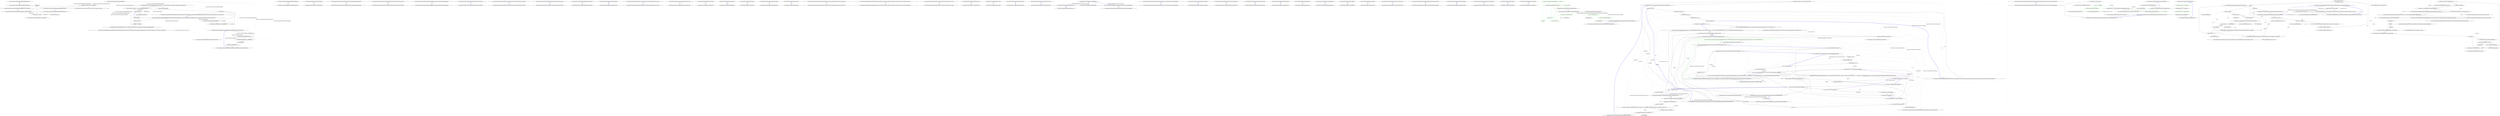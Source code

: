digraph  {
m2_36 [cluster="QuantConnect.Lean.Engine.RealTime.BacktestingRealTimeHandler.Exit()", file="Global.cs", label="Entry QuantConnect.Lean.Engine.RealTime.BacktestingRealTimeHandler.Exit()", span="126-126"];
m2_37 [cluster="QuantConnect.Lean.Engine.RealTime.BacktestingRealTimeHandler.Exit()", file="Global.cs", label="Exit QuantConnect.Lean.Engine.RealTime.BacktestingRealTimeHandler.Exit()", span="126-126"];
m2_13 [cluster="Unk.EverySecurityEndOfDay", file="Global.cs", label="Entry Unk.EverySecurityEndOfDay", span=""];
m2_12 [cluster="Unk.Where", file="Global.cs", label="Entry Unk.Where", span=""];
m2_18 [cluster="QuantConnect.Lean.Engine.RealTime.BacktestingRealTimeHandler.Run()", file="Global.cs", label="Entry QuantConnect.Lean.Engine.RealTime.BacktestingRealTimeHandler.Run()", span="78-78"];
m2_19 [cluster="QuantConnect.Lean.Engine.RealTime.BacktestingRealTimeHandler.Run()", file="Global.cs", label="Exit QuantConnect.Lean.Engine.RealTime.BacktestingRealTimeHandler.Run()", span="78-78"];
m2_14 [cluster="QuantConnect.Scheduling.ScheduledEvent.SkipEventsUntil(System.DateTime)", file="Global.cs", label="Entry QuantConnect.Scheduling.ScheduledEvent.SkipEventsUntil(System.DateTime)", span="183-183"];
m2_30 [cluster="System.Collections.Concurrent.ConcurrentDictionary<TKey, TValue>.TryRemove(TKey, out TValue)", file="Global.cs", label="Entry System.Collections.Concurrent.ConcurrentDictionary<TKey, TValue>.TryRemove(TKey, out TValue)", span="0-0"];
m2_35 [cluster="QuantConnect.Scheduling.ScheduledEvent.Scan(System.DateTime)", file="Global.cs", label="Entry QuantConnect.Scheduling.ScheduledEvent.Scan(System.DateTime)", span="126-126"];
m2_11 [cluster="QuantConnect.Lean.Engine.RealTime.BacktestingRealTimeHandler.Add(QuantConnect.Scheduling.ScheduledEvent)", file="Global.cs", label="Entry QuantConnect.Lean.Engine.RealTime.BacktestingRealTimeHandler.Add(QuantConnect.Scheduling.ScheduledEvent)", span="86-86"];
m2_20 [cluster="QuantConnect.Lean.Engine.RealTime.BacktestingRealTimeHandler.Add(QuantConnect.Scheduling.ScheduledEvent)", file="Global.cs", label="_algorithm != null", span="88-88"];
m2_21 [cluster="QuantConnect.Lean.Engine.RealTime.BacktestingRealTimeHandler.Add(QuantConnect.Scheduling.ScheduledEvent)", file="Global.cs", label="scheduledEvent.SkipEventsUntil(_algorithm.UtcTime)", span="90-90"];
m2_22 [cluster="QuantConnect.Lean.Engine.RealTime.BacktestingRealTimeHandler.Add(QuantConnect.Scheduling.ScheduledEvent)", file="Global.cs", label="_scheduledEvents[scheduledEvent.Name] = scheduledEvent", span="93-93"];
m2_24 [cluster="QuantConnect.Lean.Engine.RealTime.BacktestingRealTimeHandler.Add(QuantConnect.Scheduling.ScheduledEvent)", file="Global.cs", label="scheduledEvent.IsLoggingEnabled = true", span="96-96"];
m2_23 [cluster="QuantConnect.Lean.Engine.RealTime.BacktestingRealTimeHandler.Add(QuantConnect.Scheduling.ScheduledEvent)", file="Global.cs", label="Log.DebuggingEnabled", span="94-94"];
m2_25 [cluster="QuantConnect.Lean.Engine.RealTime.BacktestingRealTimeHandler.Add(QuantConnect.Scheduling.ScheduledEvent)", file="Global.cs", label="Exit QuantConnect.Lean.Engine.RealTime.BacktestingRealTimeHandler.Add(QuantConnect.Scheduling.ScheduledEvent)", span="86-86"];
m2_31 [cluster="QuantConnect.Lean.Engine.RealTime.BacktestingRealTimeHandler.SetTime(System.DateTime)", file="Global.cs", label="Entry QuantConnect.Lean.Engine.RealTime.BacktestingRealTimeHandler.SetTime(System.DateTime)", span="114-114"];
m2_32 [cluster="QuantConnect.Lean.Engine.RealTime.BacktestingRealTimeHandler.SetTime(System.DateTime)", file="Global.cs", label=_scheduledEvents, span="117-117"];
m2_33 [cluster="QuantConnect.Lean.Engine.RealTime.BacktestingRealTimeHandler.SetTime(System.DateTime)", file="Global.cs", label="scheduledEvent.Value.Scan(time)", span="119-119"];
m2_34 [cluster="QuantConnect.Lean.Engine.RealTime.BacktestingRealTimeHandler.SetTime(System.DateTime)", file="Global.cs", label="Exit QuantConnect.Lean.Engine.RealTime.BacktestingRealTimeHandler.SetTime(System.DateTime)", span="114-114"];
m2_10 [cluster="QuantConnect.Lean.Engine.RealTime.ScheduledEventFactory.EveryAlgorithmEndOfDay(QuantConnect.Interfaces.IAlgorithm, QuantConnect.Lean.Engine.Results.IResultHandler, System.DateTime, System.DateTime, System.TimeSpan, System.DateTime?)", file="Global.cs", label="Entry QuantConnect.Lean.Engine.RealTime.ScheduledEventFactory.EveryAlgorithmEndOfDay(QuantConnect.Interfaces.IAlgorithm, QuantConnect.Lean.Engine.Results.IResultHandler, System.DateTime, System.DateTime, System.TimeSpan, System.DateTime?)", span="64-64"];
m2_26 [cluster="QuantConnect.Lean.Engine.RealTime.BacktestingRealTimeHandler.Remove(string)", file="Global.cs", label="Entry QuantConnect.Lean.Engine.RealTime.BacktestingRealTimeHandler.Remove(string)", span="104-104"];
m2_27 [cluster="QuantConnect.Lean.Engine.RealTime.BacktestingRealTimeHandler.Remove(string)", file="Global.cs", label="ScheduledEvent scheduledEvent", span="106-106"];
m2_28 [cluster="QuantConnect.Lean.Engine.RealTime.BacktestingRealTimeHandler.Remove(string)", file="Global.cs", label="_scheduledEvents.TryRemove(name, out scheduledEvent)", span="107-107"];
m2_29 [cluster="QuantConnect.Lean.Engine.RealTime.BacktestingRealTimeHandler.Remove(string)", file="Global.cs", label="Exit QuantConnect.Lean.Engine.RealTime.BacktestingRealTimeHandler.Remove(string)", span="104-104"];
m2_0 [cluster="QuantConnect.Lean.Engine.RealTime.BacktestingRealTimeHandler.Setup(QuantConnect.Interfaces.IAlgorithm, QuantConnect.Packets.AlgorithmNodePacket, QuantConnect.Lean.Engine.Results.IResultHandler, QuantConnect.Interfaces.IApi)", file="Global.cs", label="Entry QuantConnect.Lean.Engine.RealTime.BacktestingRealTimeHandler.Setup(QuantConnect.Interfaces.IAlgorithm, QuantConnect.Packets.AlgorithmNodePacket, QuantConnect.Lean.Engine.Results.IResultHandler, QuantConnect.Interfaces.IApi)", span="50-50"];
m2_1 [cluster="QuantConnect.Lean.Engine.RealTime.BacktestingRealTimeHandler.Setup(QuantConnect.Interfaces.IAlgorithm, QuantConnect.Packets.AlgorithmNodePacket, QuantConnect.Lean.Engine.Results.IResultHandler, QuantConnect.Interfaces.IApi)", file="Global.cs", label="_algorithm = algorithm", span="53-53"];
m2_2 [cluster="QuantConnect.Lean.Engine.RealTime.BacktestingRealTimeHandler.Setup(QuantConnect.Interfaces.IAlgorithm, QuantConnect.Packets.AlgorithmNodePacket, QuantConnect.Lean.Engine.Results.IResultHandler, QuantConnect.Interfaces.IApi)", file="Global.cs", label="_resultHandler =  resultHandler", span="54-54"];
m2_5 [cluster="QuantConnect.Lean.Engine.RealTime.BacktestingRealTimeHandler.Setup(QuantConnect.Interfaces.IAlgorithm, QuantConnect.Packets.AlgorithmNodePacket, QuantConnect.Lean.Engine.Results.IResultHandler, QuantConnect.Interfaces.IApi)", file="Global.cs", label="Add(ScheduledEventFactory.EverySecurityEndOfDay(_algorithm, _resultHandler, security, algorithm.StartDate, _algorithm.EndDate, ScheduledEvent.SecurityEndOfDayDelta))", span="62-62"];
m2_7 [cluster="QuantConnect.Lean.Engine.RealTime.BacktestingRealTimeHandler.Setup(QuantConnect.Interfaces.IAlgorithm, QuantConnect.Packets.AlgorithmNodePacket, QuantConnect.Lean.Engine.Results.IResultHandler, QuantConnect.Interfaces.IApi)", file="Global.cs", label="scheduledEvent.Value.SkipEventsUntil(algorithm.UtcTime)", span="68-68"];
m2_3 [cluster="QuantConnect.Lean.Engine.RealTime.BacktestingRealTimeHandler.Setup(QuantConnect.Interfaces.IAlgorithm, QuantConnect.Packets.AlgorithmNodePacket, QuantConnect.Lean.Engine.Results.IResultHandler, QuantConnect.Interfaces.IApi)", file="Global.cs", label="Add(ScheduledEventFactory.EveryAlgorithmEndOfDay(_algorithm, _resultHandler, _algorithm.StartDate, _algorithm.EndDate, ScheduledEvent.AlgorithmEndOfDayDelta))", span="57-57"];
m2_4 [cluster="QuantConnect.Lean.Engine.RealTime.BacktestingRealTimeHandler.Setup(QuantConnect.Interfaces.IAlgorithm, QuantConnect.Packets.AlgorithmNodePacket, QuantConnect.Lean.Engine.Results.IResultHandler, QuantConnect.Interfaces.IApi)", file="Global.cs", label="_algorithm.Securities.Values.Where(x => !x.SubscriptionDataConfig.IsInternalFeed)", span="60-60"];
m2_6 [cluster="QuantConnect.Lean.Engine.RealTime.BacktestingRealTimeHandler.Setup(QuantConnect.Interfaces.IAlgorithm, QuantConnect.Packets.AlgorithmNodePacket, QuantConnect.Lean.Engine.Results.IResultHandler, QuantConnect.Interfaces.IApi)", file="Global.cs", label=_scheduledEvents, span="65-65"];
m2_8 [cluster="QuantConnect.Lean.Engine.RealTime.BacktestingRealTimeHandler.Setup(QuantConnect.Interfaces.IAlgorithm, QuantConnect.Packets.AlgorithmNodePacket, QuantConnect.Lean.Engine.Results.IResultHandler, QuantConnect.Interfaces.IApi)", file="Global.cs", label="scheduledEvent.Value.IsLoggingEnabled = Log.DebuggingEnabled", span="70-70"];
m2_9 [cluster="QuantConnect.Lean.Engine.RealTime.BacktestingRealTimeHandler.Setup(QuantConnect.Interfaces.IAlgorithm, QuantConnect.Packets.AlgorithmNodePacket, QuantConnect.Lean.Engine.Results.IResultHandler, QuantConnect.Interfaces.IApi)", file="Global.cs", label="Exit QuantConnect.Lean.Engine.RealTime.BacktestingRealTimeHandler.Setup(QuantConnect.Interfaces.IAlgorithm, QuantConnect.Packets.AlgorithmNodePacket, QuantConnect.Lean.Engine.Results.IResultHandler, QuantConnect.Interfaces.IApi)", span="50-50"];
m2_15 [cluster="lambda expression", file="Global.cs", label="Entry lambda expression", span="60-60"];
m2_16 [cluster="lambda expression", file="Global.cs", label="!x.SubscriptionDataConfig.IsInternalFeed", span="60-60"];
m2_17 [cluster="lambda expression", file="Global.cs", label="Exit lambda expression", span="60-60"];
m2_38 [file="Global.cs", label="QuantConnect.Lean.Engine.RealTime.BacktestingRealTimeHandler", span=""];
m5_48 [cluster="QuantConnect.Interfaces.IAlgorithm.GetChartUpdates(bool)", file="QCAlgorithm.cs", label="Entry QuantConnect.Interfaces.IAlgorithm.GetChartUpdates(bool)", span="454-454"];
m5_49 [cluster="QuantConnect.Interfaces.IAlgorithm.GetChartUpdates(bool)", file="QCAlgorithm.cs", label="Exit QuantConnect.Interfaces.IAlgorithm.GetChartUpdates(bool)", span="454-454"];
m5_34 [cluster="QuantConnect.Interfaces.IAlgorithm.OnBrokerageMessage(QuantConnect.Brokerages.BrokerageMessageEvent)", file="QCAlgorithm.cs", label="Entry QuantConnect.Interfaces.IAlgorithm.OnBrokerageMessage(QuantConnect.Brokerages.BrokerageMessageEvent)", span="415-415"];
m5_35 [cluster="QuantConnect.Interfaces.IAlgorithm.OnBrokerageMessage(QuantConnect.Brokerages.BrokerageMessageEvent)", file="QCAlgorithm.cs", label="Exit QuantConnect.Interfaces.IAlgorithm.OnBrokerageMessage(QuantConnect.Brokerages.BrokerageMessageEvent)", span="415-415"];
m5_12 [cluster="QuantConnect.Interfaces.IAlgorithm.OnSecuritiesChanged(QuantConnect.Data.UniverseSelection.SecurityChanges)", file="QCAlgorithm.cs", label="Entry QuantConnect.Interfaces.IAlgorithm.OnSecuritiesChanged(QuantConnect.Data.UniverseSelection.SecurityChanges)", span="352-352"];
m5_13 [cluster="QuantConnect.Interfaces.IAlgorithm.OnSecuritiesChanged(QuantConnect.Data.UniverseSelection.SecurityChanges)", file="QCAlgorithm.cs", label="Exit QuantConnect.Interfaces.IAlgorithm.OnSecuritiesChanged(QuantConnect.Data.UniverseSelection.SecurityChanges)", span="352-352"];
m5_72 [cluster="QuantConnect.Interfaces.IAlgorithm.SetBrokerageMessageHandler(QuantConnect.Brokerages.IBrokerageMessageHandler)", file="QCAlgorithm.cs", label="Entry QuantConnect.Interfaces.IAlgorithm.SetBrokerageMessageHandler(QuantConnect.Brokerages.IBrokerageMessageHandler)", span="547-547"];
m5_73 [cluster="QuantConnect.Interfaces.IAlgorithm.SetBrokerageMessageHandler(QuantConnect.Brokerages.IBrokerageMessageHandler)", file="QCAlgorithm.cs", label="Exit QuantConnect.Interfaces.IAlgorithm.SetBrokerageMessageHandler(QuantConnect.Brokerages.IBrokerageMessageHandler)", span="547-547"];
m5_30 [cluster="QuantConnect.Interfaces.IAlgorithm.OnOrderEvent(QuantConnect.Orders.OrderEvent)", file="QCAlgorithm.cs", label="Entry QuantConnect.Interfaces.IAlgorithm.OnOrderEvent(QuantConnect.Orders.OrderEvent)", span="403-403"];
m5_31 [cluster="QuantConnect.Interfaces.IAlgorithm.OnOrderEvent(QuantConnect.Orders.OrderEvent)", file="QCAlgorithm.cs", label="Exit QuantConnect.Interfaces.IAlgorithm.OnOrderEvent(QuantConnect.Orders.OrderEvent)", span="403-403"];
m5_54 [cluster="QuantConnect.Interfaces.IAlgorithm.AddOptionContract(QuantConnect.Symbol, QuantConnect.Resolution, bool, decimal)", file="QCAlgorithm.cs", label="Entry QuantConnect.Interfaces.IAlgorithm.AddOptionContract(QuantConnect.Symbol, QuantConnect.Resolution, bool, decimal)", span="486-486"];
m5_55 [cluster="QuantConnect.Interfaces.IAlgorithm.AddOptionContract(QuantConnect.Symbol, QuantConnect.Resolution, bool, decimal)", file="QCAlgorithm.cs", label="Exit QuantConnect.Interfaces.IAlgorithm.AddOptionContract(QuantConnect.Symbol, QuantConnect.Resolution, bool, decimal)", span="486-486"];
m5_74 [cluster="QuantConnect.Interfaces.IAlgorithm.SetHistoryProvider(QuantConnect.Interfaces.IHistoryProvider)", file="QCAlgorithm.cs", label="Entry QuantConnect.Interfaces.IAlgorithm.SetHistoryProvider(QuantConnect.Interfaces.IHistoryProvider)", span="553-553"];
m5_75 [cluster="QuantConnect.Interfaces.IAlgorithm.SetHistoryProvider(QuantConnect.Interfaces.IHistoryProvider)", file="QCAlgorithm.cs", label="Exit QuantConnect.Interfaces.IAlgorithm.SetHistoryProvider(QuantConnect.Interfaces.IHistoryProvider)", span="553-553"];
m5_26 [cluster="QuantConnect.Interfaces.IAlgorithm.OnEndOfDay(QuantConnect.Symbol)", file="QCAlgorithm.cs", label="Entry QuantConnect.Interfaces.IAlgorithm.OnEndOfDay(QuantConnect.Symbol)", span="391-391"];
m5_27 [cluster="QuantConnect.Interfaces.IAlgorithm.OnEndOfDay(QuantConnect.Symbol)", file="QCAlgorithm.cs", label="Exit QuantConnect.Interfaces.IAlgorithm.OnEndOfDay(QuantConnect.Symbol)", span="391-391"];
m5_36 [cluster="QuantConnect.Interfaces.IAlgorithm.OnBrokerageDisconnect()", file="QCAlgorithm.cs", label="Entry QuantConnect.Interfaces.IAlgorithm.OnBrokerageDisconnect()", span="420-420"];
m5_37 [cluster="QuantConnect.Interfaces.IAlgorithm.OnBrokerageDisconnect()", file="QCAlgorithm.cs", label="Exit QuantConnect.Interfaces.IAlgorithm.OnBrokerageDisconnect()", span="420-420"];
m5_52 [cluster="QuantConnect.Interfaces.IAlgorithm.AddFutureContract(QuantConnect.Symbol, QuantConnect.Resolution, bool, decimal)", file="QCAlgorithm.cs", label="Entry QuantConnect.Interfaces.IAlgorithm.AddFutureContract(QuantConnect.Symbol, QuantConnect.Resolution, bool, decimal)", span="476-476"];
m5_53 [cluster="QuantConnect.Interfaces.IAlgorithm.AddFutureContract(QuantConnect.Symbol, QuantConnect.Resolution, bool, decimal)", file="QCAlgorithm.cs", label="Exit QuantConnect.Interfaces.IAlgorithm.AddFutureContract(QuantConnect.Symbol, QuantConnect.Resolution, bool, decimal)", span="476-476"];
m5_62 [cluster="QuantConnect.Interfaces.IAlgorithm.Liquidate(QuantConnect.Symbol, string)", file="QCAlgorithm.cs", label="Entry QuantConnect.Interfaces.IAlgorithm.Liquidate(QuantConnect.Symbol, string)", span="515-515"];
m5_63 [cluster="QuantConnect.Interfaces.IAlgorithm.Liquidate(QuantConnect.Symbol, string)", file="QCAlgorithm.cs", label="Exit QuantConnect.Interfaces.IAlgorithm.Liquidate(QuantConnect.Symbol, string)", span="515-515"];
m5_64 [cluster="QuantConnect.Interfaces.IAlgorithm.SetLiveMode(bool)", file="QCAlgorithm.cs", label="Entry QuantConnect.Interfaces.IAlgorithm.SetLiveMode(bool)", span="521-521"];
m5_65 [cluster="QuantConnect.Interfaces.IAlgorithm.SetLiveMode(bool)", file="QCAlgorithm.cs", label="Exit QuantConnect.Interfaces.IAlgorithm.SetLiveMode(bool)", span="521-521"];
m5_2 [cluster="QuantConnect.Interfaces.IAlgorithm.PostInitialize()", file="QCAlgorithm.cs", label="Entry QuantConnect.Interfaces.IAlgorithm.PostInitialize()", span="300-300"];
m5_3 [cluster="QuantConnect.Interfaces.IAlgorithm.PostInitialize()", file="QCAlgorithm.cs", label="Exit QuantConnect.Interfaces.IAlgorithm.PostInitialize()", span="300-300"];
m5_16 [cluster="QuantConnect.Interfaces.IAlgorithm.Log(string)", file="QCAlgorithm.cs", label="Entry QuantConnect.Interfaces.IAlgorithm.Log(string)", span="364-364"];
m5_17 [cluster="QuantConnect.Interfaces.IAlgorithm.Log(string)", file="QCAlgorithm.cs", label="Exit QuantConnect.Interfaces.IAlgorithm.Log(string)", span="364-364"];
m5_66 [cluster="QuantConnect.Interfaces.IAlgorithm.SetFinishedWarmingUp()", file="QCAlgorithm.cs", label="Entry QuantConnect.Interfaces.IAlgorithm.SetFinishedWarmingUp()", span="526-526"];
m5_67 [cluster="QuantConnect.Interfaces.IAlgorithm.SetFinishedWarmingUp()", file="QCAlgorithm.cs", label="Exit QuantConnect.Interfaces.IAlgorithm.SetFinishedWarmingUp()", span="526-526"];
m5_44 [cluster="QuantConnect.Interfaces.IAlgorithm.SetLocked()", file="QCAlgorithm.cs", label="Entry QuantConnect.Interfaces.IAlgorithm.SetLocked()", span="442-442"];
m5_45 [cluster="QuantConnect.Interfaces.IAlgorithm.SetLocked()", file="QCAlgorithm.cs", label="Exit QuantConnect.Interfaces.IAlgorithm.SetLocked()", span="442-442"];
m5_50 [cluster="QuantConnect.Interfaces.IAlgorithm.AddSecurity(QuantConnect.SecurityType, string, QuantConnect.Resolution, string, bool, decimal, bool)", file="QCAlgorithm.cs", label="Entry QuantConnect.Interfaces.IAlgorithm.AddSecurity(QuantConnect.SecurityType, string, QuantConnect.Resolution, string, bool, decimal, bool)", span="466-466"];
m5_51 [cluster="QuantConnect.Interfaces.IAlgorithm.AddSecurity(QuantConnect.SecurityType, string, QuantConnect.Resolution, string, bool, decimal, bool)", file="QCAlgorithm.cs", label="Exit QuantConnect.Interfaces.IAlgorithm.AddSecurity(QuantConnect.SecurityType, string, QuantConnect.Resolution, string, bool, decimal, bool)", span="466-466"];
m5_80 [cluster="QuantConnect.Interfaces.IAlgorithm.SetAvailableDataTypes(System.Collections.Generic.Dictionary<QuantConnect.SecurityType, System.Collections.Generic.List<QuantConnect.TickType>>)", file="QCAlgorithm.cs", label="Entry QuantConnect.Interfaces.IAlgorithm.SetAvailableDataTypes(System.Collections.Generic.Dictionary<QuantConnect.SecurityType, System.Collections.Generic.List<QuantConnect.TickType>>)", span="571-571"];
m5_81 [cluster="QuantConnect.Interfaces.IAlgorithm.SetAvailableDataTypes(System.Collections.Generic.Dictionary<QuantConnect.SecurityType, System.Collections.Generic.List<QuantConnect.TickType>>)", file="QCAlgorithm.cs", label="Exit QuantConnect.Interfaces.IAlgorithm.SetAvailableDataTypes(System.Collections.Generic.Dictionary<QuantConnect.SecurityType, System.Collections.Generic.List<QuantConnect.TickType>>)", span="571-571"];
m5_6 [cluster="QuantConnect.Interfaces.IAlgorithm.SetParameters(System.Collections.Generic.Dictionary<string, string>)", file="QCAlgorithm.cs", label="Entry QuantConnect.Interfaces.IAlgorithm.SetParameters(System.Collections.Generic.Dictionary<string, string>)", span="314-314"];
m5_7 [cluster="QuantConnect.Interfaces.IAlgorithm.SetParameters(System.Collections.Generic.Dictionary<string, string>)", file="QCAlgorithm.cs", label="Exit QuantConnect.Interfaces.IAlgorithm.SetParameters(System.Collections.Generic.Dictionary<string, string>)", span="314-314"];
m5_70 [cluster="QuantConnect.Interfaces.IAlgorithm.SetMaximumOrders(int)", file="QCAlgorithm.cs", label="Entry QuantConnect.Interfaces.IAlgorithm.SetMaximumOrders(int)", span="538-538"];
m5_71 [cluster="QuantConnect.Interfaces.IAlgorithm.SetMaximumOrders(int)", file="QCAlgorithm.cs", label="Exit QuantConnect.Interfaces.IAlgorithm.SetMaximumOrders(int)", span="538-538"];
m5_18 [cluster="QuantConnect.Interfaces.IAlgorithm.Error(string)", file="QCAlgorithm.cs", label="Entry QuantConnect.Interfaces.IAlgorithm.Error(string)", span="370-370"];
m5_19 [cluster="QuantConnect.Interfaces.IAlgorithm.Error(string)", file="QCAlgorithm.cs", label="Exit QuantConnect.Interfaces.IAlgorithm.Error(string)", span="370-370"];
m5_22 [cluster="QuantConnect.Interfaces.IAlgorithm.OnMarginCallWarning()", file="QCAlgorithm.cs", label="Entry QuantConnect.Interfaces.IAlgorithm.OnMarginCallWarning()", span="381-381"];
m5_23 [cluster="QuantConnect.Interfaces.IAlgorithm.OnMarginCallWarning()", file="QCAlgorithm.cs", label="Exit QuantConnect.Interfaces.IAlgorithm.OnMarginCallWarning()", span="381-381"];
m5_60 [cluster="QuantConnect.Interfaces.IAlgorithm.SetCash(string, decimal, decimal)", file="QCAlgorithm.cs", label="Entry QuantConnect.Interfaces.IAlgorithm.SetCash(string, decimal, decimal)", span="507-507"];
m5_61 [cluster="QuantConnect.Interfaces.IAlgorithm.SetCash(string, decimal, decimal)", file="QCAlgorithm.cs", label="Exit QuantConnect.Interfaces.IAlgorithm.SetCash(string, decimal, decimal)", span="507-507"];
m5_4 [cluster="QuantConnect.Interfaces.IAlgorithm.GetParameter(string)", file="QCAlgorithm.cs", label="Entry QuantConnect.Interfaces.IAlgorithm.GetParameter(string)", span="308-308"];
m5_5 [cluster="QuantConnect.Interfaces.IAlgorithm.GetParameter(string)", file="QCAlgorithm.cs", label="Exit QuantConnect.Interfaces.IAlgorithm.GetParameter(string)", span="308-308"];
m5_28 [cluster="QuantConnect.Interfaces.IAlgorithm.OnEndOfAlgorithm()", file="QCAlgorithm.cs", label="Entry QuantConnect.Interfaces.IAlgorithm.OnEndOfAlgorithm()", span="396-396"];
m5_29 [cluster="QuantConnect.Interfaces.IAlgorithm.OnEndOfAlgorithm()", file="QCAlgorithm.cs", label="Exit QuantConnect.Interfaces.IAlgorithm.OnEndOfAlgorithm()", span="396-396"];
m5_20 [cluster="QuantConnect.Interfaces.IAlgorithm.OnMarginCall(System.Collections.Generic.List<QuantConnect.Orders.SubmitOrderRequest>)", file="QCAlgorithm.cs", label="Entry QuantConnect.Interfaces.IAlgorithm.OnMarginCall(System.Collections.Generic.List<QuantConnect.Orders.SubmitOrderRequest>)", span="376-376"];
m5_21 [cluster="QuantConnect.Interfaces.IAlgorithm.OnMarginCall(System.Collections.Generic.List<QuantConnect.Orders.SubmitOrderRequest>)", file="QCAlgorithm.cs", label="Exit QuantConnect.Interfaces.IAlgorithm.OnMarginCall(System.Collections.Generic.List<QuantConnect.Orders.SubmitOrderRequest>)", span="376-376"];
m5_8 [cluster="QuantConnect.Interfaces.IAlgorithm.SetBrokerageModel(QuantConnect.Brokerages.IBrokerageModel)", file="QCAlgorithm.cs", label="Entry QuantConnect.Interfaces.IAlgorithm.SetBrokerageModel(QuantConnect.Brokerages.IBrokerageModel)", span="322-322"];
m5_9 [cluster="QuantConnect.Interfaces.IAlgorithm.SetBrokerageModel(QuantConnect.Brokerages.IBrokerageModel)", file="QCAlgorithm.cs", label="Exit QuantConnect.Interfaces.IAlgorithm.SetBrokerageModel(QuantConnect.Brokerages.IBrokerageModel)", span="322-322"];
m5_40 [cluster="QuantConnect.Interfaces.IAlgorithm.SetDateTime(System.DateTime)", file="QCAlgorithm.cs", label="Entry QuantConnect.Interfaces.IAlgorithm.SetDateTime(System.DateTime)", span="431-431"];
m5_41 [cluster="QuantConnect.Interfaces.IAlgorithm.SetDateTime(System.DateTime)", file="QCAlgorithm.cs", label="Exit QuantConnect.Interfaces.IAlgorithm.SetDateTime(System.DateTime)", span="431-431"];
m5_78 [cluster="QuantConnect.Interfaces.IAlgorithm.SetStatus(QuantConnect.AlgorithmStatus)", file="QCAlgorithm.cs", label="Entry QuantConnect.Interfaces.IAlgorithm.SetStatus(QuantConnect.AlgorithmStatus)", span="565-565"];
m5_79 [cluster="QuantConnect.Interfaces.IAlgorithm.SetStatus(QuantConnect.AlgorithmStatus)", file="QCAlgorithm.cs", label="Exit QuantConnect.Interfaces.IAlgorithm.SetStatus(QuantConnect.AlgorithmStatus)", span="565-565"];
m5_10 [cluster="QuantConnect.Interfaces.IAlgorithm.OnData(QuantConnect.Data.Slice)", file="QCAlgorithm.cs", label="Entry QuantConnect.Interfaces.IAlgorithm.OnData(QuantConnect.Data.Slice)", span="346-346"];
m5_11 [cluster="QuantConnect.Interfaces.IAlgorithm.OnData(QuantConnect.Data.Slice)", file="QCAlgorithm.cs", label="Exit QuantConnect.Interfaces.IAlgorithm.OnData(QuantConnect.Data.Slice)", span="346-346"];
m5_42 [cluster="QuantConnect.Interfaces.IAlgorithm.SetAlgorithmId(string)", file="QCAlgorithm.cs", label="Entry QuantConnect.Interfaces.IAlgorithm.SetAlgorithmId(string)", span="437-437"];
m5_43 [cluster="QuantConnect.Interfaces.IAlgorithm.SetAlgorithmId(string)", file="QCAlgorithm.cs", label="Exit QuantConnect.Interfaces.IAlgorithm.SetAlgorithmId(string)", span="437-437"];
m5_14 [cluster="QuantConnect.Interfaces.IAlgorithm.Debug(string)", file="QCAlgorithm.cs", label="Entry QuantConnect.Interfaces.IAlgorithm.Debug(string)", span="358-358"];
m5_15 [cluster="QuantConnect.Interfaces.IAlgorithm.Debug(string)", file="QCAlgorithm.cs", label="Exit QuantConnect.Interfaces.IAlgorithm.Debug(string)", span="358-358"];
m5_38 [cluster="QuantConnect.Interfaces.IAlgorithm.OnBrokerageReconnect()", file="QCAlgorithm.cs", label="Entry QuantConnect.Interfaces.IAlgorithm.OnBrokerageReconnect()", span="425-425"];
m5_39 [cluster="QuantConnect.Interfaces.IAlgorithm.OnBrokerageReconnect()", file="QCAlgorithm.cs", label="Exit QuantConnect.Interfaces.IAlgorithm.OnBrokerageReconnect()", span="425-425"];
m5_24 [cluster="QuantConnect.Interfaces.IAlgorithm.OnEndOfDay()", file="QCAlgorithm.cs", label="Entry QuantConnect.Interfaces.IAlgorithm.OnEndOfDay()", span="386-386"];
m5_25 [cluster="QuantConnect.Interfaces.IAlgorithm.OnEndOfDay()", file="QCAlgorithm.cs", label="Exit QuantConnect.Interfaces.IAlgorithm.OnEndOfDay()", span="386-386"];
m5_46 [cluster="QuantConnect.Interfaces.IAlgorithm.GetLocked()", file="QCAlgorithm.cs", label="Entry QuantConnect.Interfaces.IAlgorithm.GetLocked()", span="447-447"];
m5_47 [cluster="QuantConnect.Interfaces.IAlgorithm.GetLocked()", file="QCAlgorithm.cs", label="Exit QuantConnect.Interfaces.IAlgorithm.GetLocked()", span="447-447"];
m5_56 [cluster="QuantConnect.Interfaces.IAlgorithm.RemoveSecurity(QuantConnect.Symbol)", file="QCAlgorithm.cs", label="Entry QuantConnect.Interfaces.IAlgorithm.RemoveSecurity(QuantConnect.Symbol)", span="493-493"];
m5_57 [cluster="QuantConnect.Interfaces.IAlgorithm.RemoveSecurity(QuantConnect.Symbol)", file="QCAlgorithm.cs", label="Exit QuantConnect.Interfaces.IAlgorithm.RemoveSecurity(QuantConnect.Symbol)", span="493-493"];
m5_32 [cluster="QuantConnect.Interfaces.IAlgorithm.OnAssignmentOrderEvent(QuantConnect.Orders.OrderEvent)", file="QCAlgorithm.cs", label="Entry QuantConnect.Interfaces.IAlgorithm.OnAssignmentOrderEvent(QuantConnect.Orders.OrderEvent)", span="410-410"];
m5_33 [cluster="QuantConnect.Interfaces.IAlgorithm.OnAssignmentOrderEvent(QuantConnect.Orders.OrderEvent)", file="QCAlgorithm.cs", label="Exit QuantConnect.Interfaces.IAlgorithm.OnAssignmentOrderEvent(QuantConnect.Orders.OrderEvent)", span="410-410"];
m5_68 [cluster="QuantConnect.Interfaces.IAlgorithm.GetWarmupHistoryRequests()", file="QCAlgorithm.cs", label="Entry QuantConnect.Interfaces.IAlgorithm.GetWarmupHistoryRequests()", span="532-532"];
m5_69 [cluster="QuantConnect.Interfaces.IAlgorithm.GetWarmupHistoryRequests()", file="QCAlgorithm.cs", label="Exit QuantConnect.Interfaces.IAlgorithm.GetWarmupHistoryRequests()", span="532-532"];
m5_76 [cluster="QuantConnect.Interfaces.IAlgorithm.SetRunTimeError(System.Exception)", file="QCAlgorithm.cs", label="Entry QuantConnect.Interfaces.IAlgorithm.SetRunTimeError(System.Exception)", span="559-559"];
m5_77 [cluster="QuantConnect.Interfaces.IAlgorithm.SetRunTimeError(System.Exception)", file="QCAlgorithm.cs", label="Exit QuantConnect.Interfaces.IAlgorithm.SetRunTimeError(System.Exception)", span="559-559"];
m5_0 [cluster="QuantConnect.Interfaces.IAlgorithm.Initialize()", file="QCAlgorithm.cs", label="Entry QuantConnect.Interfaces.IAlgorithm.Initialize()", span="294-294"];
m5_1 [cluster="QuantConnect.Interfaces.IAlgorithm.Initialize()", file="QCAlgorithm.cs", label="Exit QuantConnect.Interfaces.IAlgorithm.Initialize()", span="294-294"];
m5_58 [cluster="QuantConnect.Interfaces.IAlgorithm.SetCash(decimal)", file="QCAlgorithm.cs", label="Entry QuantConnect.Interfaces.IAlgorithm.SetCash(decimal)", span="499-499"];
m5_59 [cluster="QuantConnect.Interfaces.IAlgorithm.SetCash(decimal)", file="QCAlgorithm.cs", label="Exit QuantConnect.Interfaces.IAlgorithm.SetCash(decimal)", span="499-499"];
m7_15 [cluster="QuantConnect.Logging.Log.Error(string, bool)", file="RestSubscriptionStreamReader.cs", label="Entry QuantConnect.Logging.Log.Error(string, bool)", span="86-86"];
m7_6 [cluster="QuantConnect.Lean.Engine.RestSubscriptionStreamReader.ReadLine()", file="RestSubscriptionStreamReader.cs", label="Entry QuantConnect.Lean.Engine.RestSubscriptionStreamReader.ReadLine()", span="46-46"];
m7_7 [cluster="QuantConnect.Lean.Engine.RestSubscriptionStreamReader.ReadLine()", color=green, community=0, file="RestSubscriptionStreamReader.cs", label="23: var response = _client.Execute(_request)", span="50-50"];
m7_8 [cluster="QuantConnect.Lean.Engine.RestSubscriptionStreamReader.ReadLine()", color=green, community=0, file="RestSubscriptionStreamReader.cs", label="23: response != null", span="51-51"];
m7_9 [cluster="QuantConnect.Lean.Engine.RestSubscriptionStreamReader.ReadLine()", color=green, community=0, file="RestSubscriptionStreamReader.cs", label="17: return response.Content;", span="53-53"];
m7_10 [cluster="QuantConnect.Lean.Engine.RestSubscriptionStreamReader.ReadLine()", color=green, community=0, file="RestSubscriptionStreamReader.cs", label="23: Exception", span="56-56"];
m7_12 [cluster="QuantConnect.Lean.Engine.RestSubscriptionStreamReader.ReadLine()", color=green, community=0, file="RestSubscriptionStreamReader.cs", label="17: return string.Empty;", span="61-61"];
m7_11 [cluster="QuantConnect.Lean.Engine.RestSubscriptionStreamReader.ReadLine()", color=green, community=0, file="RestSubscriptionStreamReader.cs", label="23: Log.Error(''RestSubscriptionStreamReader.ReadLine(): '' + err.Message)", span="58-58"];
m7_13 [cluster="QuantConnect.Lean.Engine.RestSubscriptionStreamReader.ReadLine()", file="RestSubscriptionStreamReader.cs", label="Exit QuantConnect.Lean.Engine.RestSubscriptionStreamReader.ReadLine()", span="46-46"];
m7_4 [cluster="RestClient.cstr", file="RestSubscriptionStreamReader.cs", label="Entry RestClient.cstr", span=""];
m7_5 [cluster="RestRequest.cstr", file="RestSubscriptionStreamReader.cs", label="Entry RestRequest.cstr", span=""];
m7_0 [cluster="QuantConnect.Lean.Engine.RestSubscriptionStreamReader.RestSubscriptionStreamReader(string)", file="RestSubscriptionStreamReader.cs", label="Entry QuantConnect.Lean.Engine.RestSubscriptionStreamReader.RestSubscriptionStreamReader(string)", span="27-27"];
m7_1 [cluster="QuantConnect.Lean.Engine.RestSubscriptionStreamReader.RestSubscriptionStreamReader(string)", color=green, community=0, file="RestSubscriptionStreamReader.cs", label="10: _client = new RestClient(source)", span="29-29"];
m7_2 [cluster="QuantConnect.Lean.Engine.RestSubscriptionStreamReader.RestSubscriptionStreamReader(string)", color=green, community=0, file="RestSubscriptionStreamReader.cs", label="29: _request = new RestRequest(Method.GET)", span="30-30"];
m7_3 [cluster="QuantConnect.Lean.Engine.RestSubscriptionStreamReader.RestSubscriptionStreamReader(string)", file="RestSubscriptionStreamReader.cs", label="Exit QuantConnect.Lean.Engine.RestSubscriptionStreamReader.RestSubscriptionStreamReader(string)", span="27-27"];
m7_14 [cluster="Unk.Execute", file="RestSubscriptionStreamReader.cs", label="Entry Unk.Execute", span=""];
m7_20 [file="RestSubscriptionStreamReader.cs", label="QuantConnect.Lean.Engine.RestSubscriptionStreamReader", span=""];
m8_34 [cluster="QuantConnect.VisualStudioPlugin.ProjectNameDialog.DisplayProjectNameError()", file="Security.cs", label="projectNameBox.BorderBrush = System.Windows.Media.Brushes.Red", span="88-88"];
m8_59 [cluster="QuantConnect.Securities.Option.OptionPriceModels.BlackScholes()", file="Security.cs", label="Entry QuantConnect.Securities.Option.OptionPriceModels.BlackScholes()", span="46-46"];
m8_11 [cluster="QuantConnect.Tests.Common.Margin.OptionPriceModelTests.BaroneAdesiWhaleyCallTest()", file="Security.cs", label="optionCall.SetMarketPrice(new Tick { Value = price })", span="48-48"];
m8_12 [cluster="QuantConnect.Tests.Common.Margin.OptionPriceModelTests.BaroneAdesiWhaleyCallTest()", file="Security.cs", label="optionCall.Underlying = equity", span="49-49"];
m8_13 [cluster="QuantConnect.Tests.Common.Margin.OptionPriceModelTests.BaroneAdesiWhaleyCallTest()", file="Security.cs", label="var priceModel = OptionPriceModels.BaroneAdesiWhaley()", span="51-51"];
m8_41 [cluster="QuantConnect.Tests.Common.Margin.OptionPriceModelTests.BlackScholesPortfolioTest()", file="Security.cs", label="var evaluationDate = new DateTime(2015, 2, 19)", span="69-69"];
m8_42 [cluster="QuantConnect.Tests.Common.Margin.OptionPriceModelTests.BlackScholesPortfolioTest()", file="Security.cs", label="var SPY_C_192_Feb19_2016E = Symbol.CreateOption(''SPY'', Market.USA, OptionStyle.European, OptionRight.Call, 192m, new DateTime(2016, 02, 19))", span="70-70"];
m8_43 [cluster="QuantConnect.Tests.Common.Margin.OptionPriceModelTests.BlackScholesPortfolioTest()", file="Security.cs", label="var equity = new Equity(SecurityExchangeHours.AlwaysOpen(tz), new SubscriptionDataConfig(typeof(TradeBar), Symbols.SPY, Resolution.Minute, tz, tz, true, false, false), new Cash(CashBook.AccountCurrency, 0, 1m), SymbolProperties.GetDefault(CashBook.AccountCurrency))", span="73-73"];
m8_10 [cluster="QuantConnect.Tests.Common.Margin.OptionPriceModelTests.BaroneAdesiWhaleyCallTest()", file="Security.cs", label="var optionCall = new Option(SecurityExchangeHours.AlwaysOpen(tz), new SubscriptionDataConfig(typeof(TradeBar), Symbols.SPY_C_192_Feb19_2016, Resolution.Minute, tz, tz, true, false, false), new Cash(CashBook.AccountCurrency, 0, 1m), new OptionSymbolProperties(SymbolProperties.GetDefault(CashBook.AccountCurrency)))", span="47-47"];
m8_27 [cluster="QuantConnect.VisualStudioPlugin.ProjectNameDialog.SelectButton_Click(object, System.Windows.RoutedEventArgs)", file="Security.cs", label="Close()", span="78-78"];
m8_20 [cluster="QuantConnect.VisualStudioPlugin.ProjectNameDialog.SelectButton_Click(object, System.Windows.RoutedEventArgs)", file="Security.cs", label="selectedItem != null", span="68-68"];
m8_30 [cluster="QuantConnect.Securities.Option.Option.Option(QuantConnect.Securities.SecurityExchangeHours, QuantConnect.Data.SubscriptionDataConfig, QuantConnect.Securities.Cash, QuantConnect.Securities.Option.OptionSymbolProperties)", file="Security.cs", label="Entry QuantConnect.Securities.Option.Option.Option(QuantConnect.Securities.SecurityExchangeHours, QuantConnect.Data.SubscriptionDataConfig, QuantConnect.Securities.Cash, QuantConnect.Securities.Option.OptionSymbolProperties)", span="47-47"];
m8_37 [cluster="QuantConnect.Tests.Common.Margin.OptionPriceModelTests.BlackScholesPortfolioTest()", file="Security.cs", label="decimal underlyingPrice = 200m", span="65-65"];
m8_38 [cluster="QuantConnect.Tests.Common.Margin.OptionPriceModelTests.BlackScholesPortfolioTest()", file="Security.cs", label="decimal underlyingVol = 0.15m", span="66-66"];
m8_39 [cluster="QuantConnect.Tests.Common.Margin.OptionPriceModelTests.BlackScholesPortfolioTest()", file="Security.cs", label="decimal riskFreeRate = 0.01m", span="67-67"];
m8_40 [cluster="QuantConnect.Tests.Common.Margin.OptionPriceModelTests.BlackScholesPortfolioTest()", file="Security.cs", label="var tz = TimeZones.NewYork", span="68-68"];
m8_18 [cluster="QuantConnect.Tests.Common.Margin.OptionPriceModelTests.BaroneAdesiWhaleyCallTest()", file="Security.cs", label="Assert.Greater(impliedVolatility, underlyingVol)", span="58-58"];
m8_23 [cluster="QuantConnect.Data.SubscriptionDataConfig.SubscriptionDataConfig(System.Type, QuantConnect.Symbol, QuantConnect.Resolution, DateTimeZone, DateTimeZone, bool, bool, bool, bool, QuantConnect.TickType?, bool)", color=green, community=0, file="Security.cs", label="11: Entry QuantConnect.Data.SubscriptionDataConfig.SubscriptionDataConfig(System.Type, QuantConnect.Symbol, QuantConnect.Resolution, DateTimeZone, DateTimeZone, bool, bool, bool, bool, QuantConnect.TickType?, bool)", span="156-156"];
m8_21 [cluster="QuantConnect.Securities.Equity.Equity.Equity(QuantConnect.Securities.SecurityExchangeHours, QuantConnect.Data.SubscriptionDataConfig, QuantConnect.Securities.Cash, QuantConnect.Securities.SymbolProperties)", file="Security.cs", label="Entry QuantConnect.Securities.Equity.Equity.Equity(QuantConnect.Securities.SecurityExchangeHours, QuantConnect.Data.SubscriptionDataConfig, QuantConnect.Securities.Cash, QuantConnect.Securities.SymbolProperties)", span="64-64"];
m8_22 [cluster="QuantConnect.Securities.SecurityExchangeHours.AlwaysOpen(DateTimeZone)", file="Security.cs", label="Entry QuantConnect.Securities.SecurityExchangeHours.AlwaysOpen(DateTimeZone)", span="73-73"];
m8_24 [cluster="QuantConnect.Securities.Cash.Cash(string, decimal, decimal)", file="Security.cs", label="Entry QuantConnect.Securities.Cash.Cash(string, decimal, decimal)", span="68-68"];
m8_26 [cluster="QuantConnect.Data.Market.Tick.Tick()", file="Security.cs", label="Entry QuantConnect.Data.Market.Tick.Tick()", span="99-99"];
m8_28 [cluster="QuantConnect.Tests.Common.Margin.OptionPriceModelTests.DummyVolatilityModel.DummyVolatilityModel(decimal)", file="Security.cs", label="Entry QuantConnect.Tests.Common.Margin.OptionPriceModelTests.DummyVolatilityModel.DummyVolatilityModel(decimal)", span="103-103"];
m8_19 [cluster="QuantConnect.Tests.Common.Margin.OptionPriceModelTests.BaroneAdesiWhaleyCallTest()", file="Security.cs", label="Exit QuantConnect.Tests.Common.Margin.OptionPriceModelTests.BaroneAdesiWhaleyCallTest()", span="34-34"];
m8_25 [cluster="QuantConnect.Securities.SymbolProperties.GetDefault(string)", file="Security.cs", label="Entry QuantConnect.Securities.SymbolProperties.GetDefault(string)", span="84-84"];
m8_29 [cluster="QuantConnect.Data.Market.OptionContract.OptionContract(QuantConnect.Symbol, QuantConnect.Symbol)", file="Security.cs", label="Entry QuantConnect.Data.Market.OptionContract.OptionContract(QuantConnect.Symbol, QuantConnect.Symbol)", span="165-165"];
m8_0 [cluster="QuantConnect.Tests.Common.Margin.OptionPriceModelTests.BaroneAdesiWhaleyCallTest()", file="Security.cs", label="Entry QuantConnect.Tests.Common.Margin.OptionPriceModelTests.BaroneAdesiWhaleyCallTest()", span="34-34"];
m8_2 [cluster="QuantConnect.Tests.Common.Margin.OptionPriceModelTests.BaroneAdesiWhaleyCallTest()", file="Security.cs", label="decimal underlyingPrice = 200m", span="37-37"];
m8_3 [cluster="QuantConnect.Tests.Common.Margin.OptionPriceModelTests.BaroneAdesiWhaleyCallTest()", file="Security.cs", label="decimal underlyingVol = 0.15m", span="38-38"];
m8_1 [cluster="QuantConnect.Tests.Common.Margin.OptionPriceModelTests.BaroneAdesiWhaleyCallTest()", file="Security.cs", label="decimal price = 20.00m", span="36-36"];
m8_4 [cluster="QuantConnect.Tests.Common.Margin.OptionPriceModelTests.BaroneAdesiWhaleyCallTest()", file="Security.cs", label="var tz = TimeZones.NewYork", span="39-39"];
m8_15 [cluster="QuantConnect.Tests.Common.Margin.OptionPriceModelTests.BaroneAdesiWhaleyCallTest()", file="Security.cs", label="var theoreticalPrice = results.TheoreticalPrice", span="54-54"];
m8_60 [cluster="Unk.AreEqual", file="Security.cs", label="Entry Unk.AreEqual", span=""];
m8_63 [cluster="QuantConnect.Tests.Common.Margin.OptionPriceModelTests.DummyVolatilityModel.Update(QuantConnect.Securities.Security, QuantConnect.Data.BaseData)", file="Security.cs", label="Entry QuantConnect.Tests.Common.Margin.OptionPriceModelTests.DummyVolatilityModel.Update(QuantConnect.Securities.Security, QuantConnect.Data.BaseData)", span="115-115"];
m8_64 [cluster="QuantConnect.Tests.Common.Margin.OptionPriceModelTests.DummyVolatilityModel.Update(QuantConnect.Securities.Security, QuantConnect.Data.BaseData)", file="Security.cs", label="Exit QuantConnect.Tests.Common.Margin.OptionPriceModelTests.DummyVolatilityModel.Update(QuantConnect.Securities.Security, QuantConnect.Data.BaseData)", span="115-115"];
m8_33 [cluster="QuantConnect.Securities.Option.IOptionPriceModel.Evaluate(QuantConnect.Securities.Security, QuantConnect.Data.Slice, QuantConnect.Data.Market.OptionContract)", file="Security.cs", label="Entry QuantConnect.Securities.Option.IOptionPriceModel.Evaluate(QuantConnect.Securities.Security, QuantConnect.Data.Slice, QuantConnect.Data.Market.OptionContract)", span="34-34"];
m8_35 [cluster="QuantConnect.Tests.Common.Margin.OptionPriceModelTests.BlackScholesPortfolioTest()", file="Security.cs", label="Entry QuantConnect.Tests.Common.Margin.OptionPriceModelTests.BlackScholesPortfolioTest()", span="62-62"];
m8_36 [cluster="QuantConnect.Tests.Common.Margin.OptionPriceModelTests.BlackScholesPortfolioTest()", file="Security.cs", label="decimal price = 20.00m", span="64-64"];
m8_31 [cluster="QuantConnect.Securities.Option.OptionSymbolProperties.OptionSymbolProperties(QuantConnect.Securities.SymbolProperties)", file="Security.cs", label="Entry QuantConnect.Securities.Option.OptionSymbolProperties.OptionSymbolProperties(QuantConnect.Securities.SymbolProperties)", span="48-48"];
m8_48 [cluster="QuantConnect.VisualStudioPlugin.ProjectNameDialog.ComboboxItem.ToString()", file="Security.cs", label="return ProjectName;", span="119-119"];
m8_44 [cluster="QuantConnect.VisualStudioPlugin.ProjectNameDialog.ComboboxItem.ComboboxItem(int, string)", file="Security.cs", label="ProjectId = projectId", span="113-113"];
m8_54 [cluster="QuantConnect.Tests.Common.Margin.OptionPriceModelTests.BlackScholesPortfolioTest()", file="Security.cs", label="var rightPart = greeks.Theta + riskFreeRate * underlyingPrice * greeks.Delta + 0.5m * underlyingVol * underlyingVol * underlyingPrice * underlyingPrice * greeks.Gamma", span="90-90"];
m8_45 [cluster="QuantConnect.VisualStudioPlugin.ProjectNameDialog.ComboboxItem.ComboboxItem(int, string)", file="Security.cs", label="ProjectName = projectName", span="114-114"];
m8_55 [cluster="QuantConnect.Tests.Common.Margin.OptionPriceModelTests.BlackScholesPortfolioTest()", file="Security.cs", label="var leftPart = riskFreeRate * theoreticalPrice", span="91-91"];
m8_47 [cluster="QuantConnect.VisualStudioPlugin.ProjectNameDialog.ComboboxItem.ToString()", file="Security.cs", label="Entry QuantConnect.VisualStudioPlugin.ProjectNameDialog.ComboboxItem.ToString()", span="117-117"];
m8_46 [cluster="QuantConnect.VisualStudioPlugin.ProjectNameDialog.ComboboxItem.ComboboxItem(int, string)", file="Security.cs", label="Exit QuantConnect.VisualStudioPlugin.ProjectNameDialog.ComboboxItem.ComboboxItem(int, string)", span="111-111"];
m8_49 [cluster="QuantConnect.VisualStudioPlugin.ProjectNameDialog.ComboboxItem.ToString()", file="Security.cs", label="Exit QuantConnect.VisualStudioPlugin.ProjectNameDialog.ComboboxItem.ToString()", span="117-117"];
m8_51 [cluster="QuantConnect.Tests.Common.Margin.OptionPriceModelTests.BlackScholesPortfolioTest()", file="Security.cs", label="QuantConnect.VisualStudioPlugin.ProjectNameDialog.ComboboxItem", span=""];
m8_50 [cluster="QuantConnect.Tests.Common.Margin.OptionPriceModelTests.BlackScholesPortfolioTest()", file="Security.cs", label="QuantConnect.VisualStudioPlugin.ProjectNameDialog", span=""];
m8_52 [cluster="QuantConnect.Tests.Common.Margin.OptionPriceModelTests.BlackScholesPortfolioTest()", file="Security.cs", label="var theoreticalPrice = results.TheoreticalPrice", span="86-86"];
m8_53 [cluster="QuantConnect.Tests.Common.Margin.OptionPriceModelTests.BlackScholesPortfolioTest()", file="Security.cs", label="var greeks = results.Greeks", span="87-87"];
m8_56 [cluster="QuantConnect.Tests.Common.Margin.OptionPriceModelTests.BlackScholesPortfolioTest()", file="Security.cs", label="Assert.AreEqual((double)leftPart, (double)rightPart, 0.0001)", span="93-93"];
m8_57 [cluster="QuantConnect.Tests.Common.Margin.OptionPriceModelTests.BlackScholesPortfolioTest()", file="Security.cs", label="Exit QuantConnect.Tests.Common.Margin.OptionPriceModelTests.BlackScholesPortfolioTest()", span="62-62"];
m8_7 [cluster="QuantConnect.Tests.Common.Margin.OptionPriceModelTests.BaroneAdesiWhaleyCallTest()", file="Security.cs", label="equity.SetMarketPrice(new Tick { Value = underlyingPrice })", span="43-43"];
m8_16 [cluster="QuantConnect.Tests.Common.Margin.OptionPriceModelTests.BaroneAdesiWhaleyCallTest()", file="Security.cs", label="var impliedVolatility = results.ImpliedVolatility", span="55-55"];
m8_17 [cluster="QuantConnect.Tests.Common.Margin.OptionPriceModelTests.BaroneAdesiWhaleyCallTest()", file="Security.cs", label="Assert.Greater(price, theoreticalPrice)", span="57-57"];
m8_58 [cluster="QuantConnect.Symbol.CreateOption(string, string, QuantConnect.OptionStyle, QuantConnect.OptionRight, decimal, System.DateTime, string)", file="Security.cs", label="Entry QuantConnect.Symbol.CreateOption(string, string, QuantConnect.OptionStyle, QuantConnect.OptionRight, decimal, System.DateTime, string)", span="91-91"];
m8_61 [cluster="QuantConnect.Tests.Common.Margin.OptionPriceModelTests.DummyVolatilityModel.DummyVolatilityModel(decimal)", file="Security.cs", label="_volatility = volatility", span="105-105"];
m8_62 [cluster="QuantConnect.Tests.Common.Margin.OptionPriceModelTests.DummyVolatilityModel.DummyVolatilityModel(decimal)", file="Security.cs", label="Exit QuantConnect.Tests.Common.Margin.OptionPriceModelTests.DummyVolatilityModel.DummyVolatilityModel(decimal)", span="103-103"];
m8_14 [cluster="QuantConnect.Tests.Common.Margin.OptionPriceModelTests.BaroneAdesiWhaleyCallTest()", file="Security.cs", label="var results = priceModel.Evaluate(optionCall, null, contract)", span="52-52"];
m8_32 [cluster="Unk.SaveSelectedProjectName", file="Security.cs", label="Entry Unk.SaveSelectedProjectName", span=""];
m8_6 [cluster="QuantConnect.Tests.Common.Margin.OptionPriceModelTests.BaroneAdesiWhaleyCallTest()", file="Security.cs", label="var equity = new Equity(SecurityExchangeHours.AlwaysOpen(tz), new SubscriptionDataConfig(typeof(TradeBar), Symbols.SPY, Resolution.Minute, tz, tz, true, false, false), new Cash(CashBook.AccountCurrency, 0, 1m), SymbolProperties.GetDefault(CashBook.AccountCurrency))", span="42-42"];
m8_8 [cluster="QuantConnect.Tests.Common.Margin.OptionPriceModelTests.BaroneAdesiWhaleyCallTest()", file="Security.cs", label="equity.VolatilityModel = new DummyVolatilityModel(underlyingVol)", span="44-44"];
m8_9 [cluster="QuantConnect.Tests.Common.Margin.OptionPriceModelTests.BaroneAdesiWhaleyCallTest()", file="Security.cs", label="var contract = new OptionContract(Symbols.SPY_C_192_Feb19_2016, Symbols.SPY) { Time = evaluationDate }", span="46-46"];
m8_5 [cluster="Unk.InitializeComponent", file="Security.cs", label="Entry Unk.InitializeComponent", span=""];
m8_65 [file="Security.cs", label="QuantConnect.Tests.Common.Margin.OptionPriceModelTests.DummyVolatilityModel", span=""];
m9_18 [cluster="System.Collections.Generic.HashSet<T>.HashSet()", file="SubscriptionDataConfig.cs", label="Entry System.Collections.Generic.HashSet<T>.HashSet()", span="0-0"];
m9_19 [cluster="System.IO.Path.GetExtension(string)", file="SubscriptionDataConfig.cs", label="Entry System.IO.Path.GetExtension(string)", span="0-0"];
m9_22 [cluster="System.Collections.Generic.Dictionary<TKey, TValue>.ContainsKey(TKey)", file="SubscriptionDataConfig.cs", label="Entry System.Collections.Generic.Dictionary<TKey, TValue>.ContainsKey(TKey)", span="0-0"];
m9_6 [cluster="QuantConnect.VisualStudioPlugin.PathUtils.GetSolutionFolder(DTE2)", file="SubscriptionDataConfig.cs", label="Entry QuantConnect.VisualStudioPlugin.PathUtils.GetSolutionFolder(DTE2)", span="41-41"];
m9_7 [cluster="QuantConnect.VisualStudioPlugin.PathUtils.GetSolutionFolder(DTE2)", file="SubscriptionDataConfig.cs", label="return Path.GetDirectoryName(dte2.Solution.FullName);", span="43-43"];
m9_8 [cluster="QuantConnect.VisualStudioPlugin.PathUtils.GetSolutionFolder(DTE2)", file="SubscriptionDataConfig.cs", label="Exit QuantConnect.VisualStudioPlugin.PathUtils.GetSolutionFolder(DTE2)", span="41-41"];
m9_21 [cluster="System.Collections.Generic.IEnumerable<TSource>.First<TSource>()", file="SubscriptionDataConfig.cs", label="Entry System.Collections.Generic.IEnumerable<TSource>.First<TSource>()", span="0-0"];
m9_0 [cluster="QuantConnect.VisualStudioPlugin.PathUtils.PathUtils()", file="SubscriptionDataConfig.cs", label="Entry QuantConnect.VisualStudioPlugin.PathUtils.PathUtils()", span="28-28"];
m9_1 [cluster="QuantConnect.VisualStudioPlugin.PathUtils.PathUtils()", color=green, community=0, file="SubscriptionDataConfig.cs", label="20: _extensionsDictionary[''.cs''] = Language.CSharp", span="30-30"];
m9_2 [cluster="QuantConnect.VisualStudioPlugin.PathUtils.PathUtils()", file="SubscriptionDataConfig.cs", label="_extensionsDictionary[''.java''] = Language.Java", span="31-31"];
m9_3 [cluster="QuantConnect.VisualStudioPlugin.PathUtils.PathUtils()", color=green, community=0, file="SubscriptionDataConfig.cs", label="22: _extensionsDictionary[''.vb''] = Language.VisualBasic", span="32-32"];
m9_4 [cluster="QuantConnect.VisualStudioPlugin.PathUtils.PathUtils()", file="SubscriptionDataConfig.cs", label="_extensionsDictionary[''.fs''] = Language.FSharp", span="33-33"];
m9_5 [cluster="QuantConnect.VisualStudioPlugin.PathUtils.PathUtils()", file="SubscriptionDataConfig.cs", label="Exit QuantConnect.VisualStudioPlugin.PathUtils.PathUtils()", span="28-28"];
m9_9 [cluster="Unk.GetDirectoryName", file="SubscriptionDataConfig.cs", label="Entry Unk.GetDirectoryName", span=""];
m9_10 [cluster="QuantConnect.VisualStudioPlugin.PathUtils.DetermineProjectLanguage(System.Collections.Generic.List<string>)", file="SubscriptionDataConfig.cs", label="Entry QuantConnect.VisualStudioPlugin.PathUtils.DetermineProjectLanguage(System.Collections.Generic.List<string>)", span="51-51"];
m9_11 [cluster="QuantConnect.VisualStudioPlugin.PathUtils.DetermineProjectLanguage(System.Collections.Generic.List<string>)", file="SubscriptionDataConfig.cs", label="var extensionsSet = new HashSet<string>()", span="53-53"];
m9_12 [cluster="QuantConnect.VisualStudioPlugin.PathUtils.DetermineProjectLanguage(System.Collections.Generic.List<string>)", color=green, community=0, file="SubscriptionDataConfig.cs", label="30: filePaths", span="54-54"];
m9_13 [cluster="QuantConnect.VisualStudioPlugin.PathUtils.DetermineProjectLanguage(System.Collections.Generic.List<string>)", color=green, community=0, file="SubscriptionDataConfig.cs", label="20: extensionsSet.Add(Path.GetExtension(filePath))", span="56-56"];
m9_14 [cluster="QuantConnect.VisualStudioPlugin.PathUtils.DetermineProjectLanguage(System.Collections.Generic.List<string>)", file="SubscriptionDataConfig.cs", label="extensionsSet.Count == 1 && _extensionsDictionary.ContainsKey(extensionsSet.First())", span="59-59"];
m9_15 [cluster="QuantConnect.VisualStudioPlugin.PathUtils.DetermineProjectLanguage(System.Collections.Generic.List<string>)", file="SubscriptionDataConfig.cs", label="return _extensionsDictionary[extensionsSet.First()];", span="61-61"];
m9_16 [cluster="QuantConnect.VisualStudioPlugin.PathUtils.DetermineProjectLanguage(System.Collections.Generic.List<string>)", color=green, community=0, file="SubscriptionDataConfig.cs", label="20: return null;", span="64-64"];
m9_17 [cluster="QuantConnect.VisualStudioPlugin.PathUtils.DetermineProjectLanguage(System.Collections.Generic.List<string>)", file="SubscriptionDataConfig.cs", label="Exit QuantConnect.VisualStudioPlugin.PathUtils.DetermineProjectLanguage(System.Collections.Generic.List<string>)", span="51-51"];
m9_20 [cluster="System.Collections.Generic.HashSet<T>.Add(T)", file="SubscriptionDataConfig.cs", label="Entry System.Collections.Generic.HashSet<T>.Add(T)", span="0-0"];
m10_28 [cluster="System.Collections.Generic.IEnumerable<TSource>.Skip<TSource>(int)", file="SubscriptionDataReader.cs", label="Entry System.Collections.Generic.IEnumerable<TSource>.Skip<TSource>(int)", span="0-0"];
m10_34 [cluster="string.Contains(string)", file="SubscriptionDataReader.cs", label="Entry string.Contains(string)", span="0-0"];
m10_36 [cluster="System.Collections.Generic.List<T>.Add(T)", file="SubscriptionDataReader.cs", label="Entry System.Collections.Generic.List<T>.Add(T)", span="0-0"];
m10_30 [cluster="string.Trim()", file="SubscriptionDataReader.cs", label="Entry string.Trim()", span="0-0"];
m10_6 [cluster="QuantConnect.Lean.Engine.DataFeeds.LiveOptionChainProvider.FindOptionContracts(string)", file="SubscriptionDataReader.cs", label="Entry QuantConnect.Lean.Engine.DataFeeds.LiveOptionChainProvider.FindOptionContracts(string)", span="48-48"];
m10_7 [cluster="QuantConnect.Lean.Engine.DataFeeds.LiveOptionChainProvider.FindOptionContracts(string)", file="SubscriptionDataReader.cs", label="var symbols = new List<Symbol>()", span="50-50"];
m10_9 [cluster="QuantConnect.Lean.Engine.DataFeeds.LiveOptionChainProvider.FindOptionContracts(string)", file="SubscriptionDataReader.cs", label="var url = ''https://www.theocc.com/webapps/series-search?symbolType=U&symbol='' + underlyingSymbol", span="55-55"];
m10_15 [cluster="QuantConnect.Lean.Engine.DataFeeds.LiveOptionChainProvider.FindOptionContracts(string)", file="SubscriptionDataReader.cs", label="ticker != underlyingSymbol", span="67-67"];
m10_19 [cluster="QuantConnect.Lean.Engine.DataFeeds.LiveOptionChainProvider.FindOptionContracts(string)", file="SubscriptionDataReader.cs", label="symbols.Add(Symbol.CreateOption(underlyingSymbol, Market.USA, OptionStyle.American, OptionRight.Call, strike, expiryDate))", span="75-75"];
m10_21 [cluster="QuantConnect.Lean.Engine.DataFeeds.LiveOptionChainProvider.FindOptionContracts(string)", file="SubscriptionDataReader.cs", label="symbols.Add(Symbol.CreateOption(underlyingSymbol, Market.USA, OptionStyle.American, OptionRight.Put, strike, expiryDate))", span="80-80"];
m10_8 [cluster="QuantConnect.Lean.Engine.DataFeeds.LiveOptionChainProvider.FindOptionContracts(string)", file="SubscriptionDataReader.cs", label="var client = new WebClient()", span="52-52"];
m10_22 [cluster="QuantConnect.Lean.Engine.DataFeeds.LiveOptionChainProvider.FindOptionContracts(string)", file="SubscriptionDataReader.cs", label="return symbols;", span="85-85"];
m10_10 [cluster="QuantConnect.Lean.Engine.DataFeeds.LiveOptionChainProvider.FindOptionContracts(string)", file="SubscriptionDataReader.cs", label="var fileContent = client.DownloadString(url)", span="56-56"];
m10_11 [cluster="QuantConnect.Lean.Engine.DataFeeds.LiveOptionChainProvider.FindOptionContracts(string)", file="SubscriptionDataReader.cs", label="var lines = fileContent.Split(new[] { ''\r\n'' }, StringSplitOptions.None).Skip(7)", span="59-59"];
m10_12 [cluster="QuantConnect.Lean.Engine.DataFeeds.LiveOptionChainProvider.FindOptionContracts(string)", file="SubscriptionDataReader.cs", label=lines, span="62-62"];
m10_13 [cluster="QuantConnect.Lean.Engine.DataFeeds.LiveOptionChainProvider.FindOptionContracts(string)", file="SubscriptionDataReader.cs", label="var fields = line.Split('\t')", span="64-64"];
m10_14 [cluster="QuantConnect.Lean.Engine.DataFeeds.LiveOptionChainProvider.FindOptionContracts(string)", file="SubscriptionDataReader.cs", label="var ticker = fields[0].Trim()", span="66-66"];
m10_16 [cluster="QuantConnect.Lean.Engine.DataFeeds.LiveOptionChainProvider.FindOptionContracts(string)", file="SubscriptionDataReader.cs", label="var expiryDate = new DateTime(fields[2].ToInt32(), fields[3].ToInt32(), fields[4].ToInt32())", span="70-70"];
m10_17 [cluster="QuantConnect.Lean.Engine.DataFeeds.LiveOptionChainProvider.FindOptionContracts(string)", file="SubscriptionDataReader.cs", label="var strike = (fields[5] + ''.'' + fields[6]).ToDecimal()", span="71-71"];
m10_18 [cluster="QuantConnect.Lean.Engine.DataFeeds.LiveOptionChainProvider.FindOptionContracts(string)", file="SubscriptionDataReader.cs", label="fields[7].Contains(''C'')", span="73-73"];
m10_20 [cluster="QuantConnect.Lean.Engine.DataFeeds.LiveOptionChainProvider.FindOptionContracts(string)", file="SubscriptionDataReader.cs", label="fields[7].Contains(''P'')", span="78-78"];
m10_23 [cluster="QuantConnect.Lean.Engine.DataFeeds.LiveOptionChainProvider.FindOptionContracts(string)", file="SubscriptionDataReader.cs", label="Exit QuantConnect.Lean.Engine.DataFeeds.LiveOptionChainProvider.FindOptionContracts(string)", span="48-48"];
m10_25 [cluster="System.Net.WebClient.WebClient()", file="SubscriptionDataReader.cs", label="Entry System.Net.WebClient.WebClient()", span="0-0"];
m10_26 [cluster="System.Net.WebClient.DownloadString(string)", file="SubscriptionDataReader.cs", label="Entry System.Net.WebClient.DownloadString(string)", span="0-0"];
m10_27 [cluster="string.Split(string[], System.StringSplitOptions)", file="SubscriptionDataReader.cs", label="Entry string.Split(string[], System.StringSplitOptions)", span="0-0"];
m10_31 [cluster="System.DateTime.DateTime(int, int, int)", file="SubscriptionDataReader.cs", label="Entry System.DateTime.DateTime(int, int, int)", span="0-0"];
m10_24 [cluster="System.Collections.Generic.List<T>.List()", file="SubscriptionDataReader.cs", label="Entry System.Collections.Generic.List<T>.List()", span="0-0"];
m10_32 [cluster="string.ToInt32()", file="SubscriptionDataReader.cs", label="Entry string.ToInt32()", span="299-299"];
m10_29 [cluster="string.Split(params char[])", file="SubscriptionDataReader.cs", label="Entry string.Split(params char[])", span="0-0"];
m10_5 [cluster="System.NotSupportedException.NotSupportedException(string)", file="SubscriptionDataReader.cs", label="Entry System.NotSupportedException.NotSupportedException(string)", span="0-0"];
m10_35 [cluster="QuantConnect.Symbol.CreateOption(string, string, QuantConnect.OptionStyle, QuantConnect.OptionRight, decimal, System.DateTime, string, bool)", file="SubscriptionDataReader.cs", label="Entry QuantConnect.Symbol.CreateOption(string, string, QuantConnect.OptionStyle, QuantConnect.OptionRight, decimal, System.DateTime, string, bool)", span="99-99"];
m10_0 [cluster="QuantConnect.Lean.Engine.DataFeeds.LiveOptionChainProvider.GetOptionContractList(QuantConnect.Symbol, System.DateTime)", file="SubscriptionDataReader.cs", label="Entry QuantConnect.Lean.Engine.DataFeeds.LiveOptionChainProvider.GetOptionContractList(QuantConnect.Symbol, System.DateTime)", span="35-35"];
m10_1 [cluster="QuantConnect.Lean.Engine.DataFeeds.LiveOptionChainProvider.GetOptionContractList(QuantConnect.Symbol, System.DateTime)", file="SubscriptionDataReader.cs", label="symbol.SecurityType != SecurityType.Equity", span="37-37"];
m10_2 [cluster="QuantConnect.Lean.Engine.DataFeeds.LiveOptionChainProvider.GetOptionContractList(QuantConnect.Symbol, System.DateTime)", file="SubscriptionDataReader.cs", label="throw new NotSupportedException($''LiveOptionChainProvider.GetOptionContractList(): SecurityType.Equity is expected but was {symbol.SecurityType}'');", span="39-39"];
m10_3 [cluster="QuantConnect.Lean.Engine.DataFeeds.LiveOptionChainProvider.GetOptionContractList(QuantConnect.Symbol, System.DateTime)", file="SubscriptionDataReader.cs", label="return FindOptionContracts(symbol.Value);", span="42-42"];
m10_4 [cluster="QuantConnect.Lean.Engine.DataFeeds.LiveOptionChainProvider.GetOptionContractList(QuantConnect.Symbol, System.DateTime)", file="SubscriptionDataReader.cs", label="Exit QuantConnect.Lean.Engine.DataFeeds.LiveOptionChainProvider.GetOptionContractList(QuantConnect.Symbol, System.DateTime)", span="35-35"];
m10_33 [cluster="string.ToDecimal()", file="SubscriptionDataReader.cs", label="Entry string.ToDecimal()", span="250-250"];
m12_19 [cluster="QuantConnect.Configuration.Config.GetInt(string, int)", file="Tick.cs", label="Entry QuantConnect.Configuration.Config.GetInt(string, int)", span="152-152"];
m12_22 [cluster="System.DateTime.ParseExact(string, string, System.IFormatProvider)", file="Tick.cs", label="Entry System.DateTime.ParseExact(string, string, System.IFormatProvider)", span="0-0"];
m12_26 [cluster="QuantConnect.Logging.Log.Error(System.Exception, string, bool)", file="Tick.cs", label="Entry QuantConnect.Logging.Log.Error(System.Exception, string, bool)", span="98-98"];
m12_16 [cluster="System.Console.WriteLine(string)", file="Tick.cs", label="Entry System.Console.WriteLine(string)", span="0-0"];
m12_20 [cluster="QuantConnect.ToolBox.QuandlBitfinexDownloader.QuandlBitfinexDownloader.QuandlBitfinexDownloader(string, int)", file="Tick.cs", label="Entry QuantConnect.ToolBox.QuandlBitfinexDownloader.QuandlBitfinexDownloader.QuandlBitfinexDownloader(string, int)", span="36-36"];
m12_0 [cluster="QuantConnect.ToolBox.QuandlBitfinexDownloader.Program.Main(string[])", file="Tick.cs", label="Entry QuantConnect.ToolBox.QuandlBitfinexDownloader.Program.Main(string[])", span="26-26"];
m12_1 [cluster="QuantConnect.ToolBox.QuandlBitfinexDownloader.Program.Main(string[])", file="Tick.cs", label="args.Length != 2", span="28-28"];
m12_8 [cluster="QuantConnect.ToolBox.QuandlBitfinexDownloader.Program.Main(string[])", file="Tick.cs", label="var downloader = new QuandlBitfinexDownloader(args[1], scaleFactor)", span="43-43"];
m12_10 [cluster="QuantConnect.ToolBox.QuandlBitfinexDownloader.Program.Main(string[])", file="Tick.cs", label="var data = downloader.Get(symbol, Resolution.Daily, DateTime.ParseExact(args[0], ''yyyyMMdd'', CultureInfo.CurrentCulture), DateTime.UtcNow)", span="47-47"];
m12_2 [cluster="QuantConnect.ToolBox.QuandlBitfinexDownloader.Program.Main(string[])", file="Tick.cs", label="Console.WriteLine(''Usage: Downloader FROMDATE APIKEY'')", span="30-30"];
m12_5 [cluster="QuantConnect.ToolBox.QuandlBitfinexDownloader.Program.Main(string[])", file="Tick.cs", label="var dataDirectory = Config.Get(''data-directory'', ''../../../Data'')", span="38-38"];
m12_3 [cluster="QuantConnect.ToolBox.QuandlBitfinexDownloader.Program.Main(string[])", file="Tick.cs", label="Console.WriteLine(''FROMDATE = yyyymmdd'')", span="31-31"];
m12_4 [cluster="QuantConnect.ToolBox.QuandlBitfinexDownloader.Program.Main(string[])", file="Tick.cs", label="Environment.Exit(1)", span="32-32"];
m12_6 [cluster="QuantConnect.ToolBox.QuandlBitfinexDownloader.Program.Main(string[])", file="Tick.cs", label="var scaleFactor = Config.GetInt(''bitfinex-scale-factor'', 100)", span="39-39"];
m12_11 [cluster="QuantConnect.ToolBox.QuandlBitfinexDownloader.Program.Main(string[])", file="Tick.cs", label="var writer = new LeanDataWriter(Resolution.Daily, symbol, dataDirectory, TickType.Quote)", span="50-50"];
m12_7 [cluster="QuantConnect.ToolBox.QuandlBitfinexDownloader.Program.Main(string[])", file="Tick.cs", label="string market = Market.Bitfinex", span="42-42"];
m12_9 [cluster="QuantConnect.ToolBox.QuandlBitfinexDownloader.Program.Main(string[])", file="Tick.cs", label="var symbol = Symbol.Create(''BTCUSD'', SecurityType.Forex, market)", span="46-46"];
m12_12 [cluster="QuantConnect.ToolBox.QuandlBitfinexDownloader.Program.Main(string[])", file="Tick.cs", label="writer.Write(data)", span="51-51"];
m12_13 [cluster="QuantConnect.ToolBox.QuandlBitfinexDownloader.Program.Main(string[])", file="Tick.cs", label=Exception, span="53-53"];
m12_14 [cluster="QuantConnect.ToolBox.QuandlBitfinexDownloader.Program.Main(string[])", file="Tick.cs", label="Log.Error(err)", span="55-55"];
m12_15 [cluster="QuantConnect.ToolBox.QuandlBitfinexDownloader.Program.Main(string[])", file="Tick.cs", label="Exit QuantConnect.ToolBox.QuandlBitfinexDownloader.Program.Main(string[])", span="26-26"];
m12_25 [cluster="QuantConnect.ToolBox.LeanDataWriter.Write(System.Collections.Generic.IEnumerable<QuantConnect.Data.BaseData>)", file="Tick.cs", label="Entry QuantConnect.ToolBox.LeanDataWriter.Write(System.Collections.Generic.IEnumerable<QuantConnect.Data.BaseData>)", span="73-73"];
m12_23 [cluster="QuantConnect.ToolBox.QuandlBitfinexDownloader.QuandlBitfinexDownloader.Get(QuantConnect.Symbol, QuantConnect.Resolution, System.DateTime, System.DateTime)", file="Tick.cs", label="Entry QuantConnect.ToolBox.QuandlBitfinexDownloader.QuandlBitfinexDownloader.Get(QuantConnect.Symbol, QuantConnect.Resolution, System.DateTime, System.DateTime)", span="50-50"];
m12_21 [cluster="QuantConnect.Symbol.Create(string, QuantConnect.SecurityType, string, string)", file="Tick.cs", label="Entry QuantConnect.Symbol.Create(string, QuantConnect.SecurityType, string, string)", span="45-45"];
m12_18 [cluster="QuantConnect.Configuration.Config.Get(string, string)", file="Tick.cs", label="Entry QuantConnect.Configuration.Config.Get(string, string)", span="90-90"];
m12_17 [cluster="System.Environment.Exit(int)", file="Tick.cs", label="Entry System.Environment.Exit(int)", span="0-0"];
m12_24 [cluster="QuantConnect.ToolBox.LeanDataWriter.LeanDataWriter(QuantConnect.Resolution, QuantConnect.Symbol, string, QuantConnect.TickType)", file="Tick.cs", label="Entry QuantConnect.ToolBox.LeanDataWriter.LeanDataWriter(QuantConnect.Resolution, QuantConnect.Symbol, string, QuantConnect.TickType)", span="48-48"];
m2_36 -> m2_37  [key=0, style=solid];
m2_37 -> m2_36  [color=blue, key=0, style=bold];
m2_18 -> m2_19  [key=0, style=solid];
m2_19 -> m2_18  [color=blue, key=0, style=bold];
m2_11 -> m2_20  [key=0, style=solid];
m2_11 -> m2_21  [color=darkseagreen4, key=1, label="QuantConnect.Scheduling.ScheduledEvent", style=dashed];
m2_11 -> m2_22  [color=darkseagreen4, key=1, label="QuantConnect.Scheduling.ScheduledEvent", style=dashed];
m2_11 -> m2_24  [color=darkseagreen4, key=1, label="QuantConnect.Scheduling.ScheduledEvent", style=dashed];
m2_20 -> m2_21  [key=0, style=solid];
m2_20 -> m2_22  [key=0, style=solid];
m2_21 -> m2_22  [key=0, style=solid];
m2_21 -> m2_14  [key=2, style=dotted];
m2_22 -> m2_23  [key=0, style=solid];
m2_24 -> m2_25  [key=0, style=solid];
m2_23 -> m2_24  [key=0, style=solid];
m2_23 -> m2_25  [key=0, style=solid];
m2_25 -> m2_11  [color=blue, key=0, style=bold];
m2_31 -> m2_32  [key=0, style=solid];
m2_31 -> m2_33  [color=darkseagreen4, key=1, label="System.DateTime", style=dashed];
m2_32 -> m2_33  [key=0, style=solid];
m2_32 -> m2_34  [key=0, style=solid];
m2_33 -> m2_32  [key=0, style=solid];
m2_33 -> m2_35  [key=2, style=dotted];
m2_33 -> m2_33  [color=darkseagreen4, key=1, label=scheduledEvent, style=dashed];
m2_34 -> m2_31  [color=blue, key=0, style=bold];
m2_10 -> m2_10  [color=darkorchid, key=3, label="Field variable QuantConnect.SecurityType Type", style=bold];
m2_26 -> m2_27  [key=0, style=solid];
m2_26 -> m2_28  [color=darkseagreen4, key=1, label=string, style=dashed];
m2_27 -> m2_28  [key=0, style=solid];
m2_28 -> m2_29  [key=0, style=solid];
m2_28 -> m2_30  [key=2, style=dotted];
m2_29 -> m2_26  [color=blue, key=0, style=bold];
m2_0 -> m2_1  [key=0, style=solid];
m2_0 -> m2_2  [color=darkseagreen4, key=1, label="QuantConnect.Lean.Engine.Results.IResultHandler", style=dashed];
m2_0 -> m2_5  [color=darkseagreen4, key=1, label="QuantConnect.Interfaces.IAlgorithm", style=dashed];
m2_0 -> m2_7  [color=darkseagreen4, key=1, label="QuantConnect.Interfaces.IAlgorithm", style=dashed];
m2_1 -> m2_2  [key=0, style=solid];
m2_2 -> m2_3  [key=0, style=solid];
m2_5 -> m2_4  [key=0, style=solid];
m2_5 -> m2_13  [key=2, style=dotted];
m2_5 -> m2_11  [key=2, style=dotted];
m2_7 -> m2_8  [key=0, style=solid];
m2_7 -> m2_14  [key=2, style=dotted];
m2_7 -> m2_7  [color=darkseagreen4, key=1, label=scheduledEvent, style=dashed];
m2_3 -> m2_4  [key=0, style=solid];
m2_3 -> m2_10  [key=2, style=dotted];
m2_3 -> m2_11  [key=2, style=dotted];
m2_4 -> m2_5  [key=0, style=solid];
m2_4 -> m2_6  [key=0, style=solid];
m2_4 -> m2_12  [key=2, style=dotted];
m2_4 -> m2_15  [color=darkseagreen4, key=1, label="lambda expression", style=dashed];
m2_6 -> m2_7  [key=0, style=solid];
m2_6 -> m2_9  [key=0, style=solid];
m2_8 -> m2_6  [key=0, style=solid];
m2_8 -> m2_8  [color=darkseagreen4, key=1, label=scheduledEvent, style=dashed];
m2_9 -> m2_0  [color=blue, key=0, style=bold];
m2_15 -> m2_16  [key=0, style=solid];
m2_16 -> m2_17  [key=0, style=solid];
m2_17 -> m2_15  [color=blue, key=0, style=bold];
m2_38 -> m2_1  [color=darkseagreen4, key=1, label="QuantConnect.Lean.Engine.RealTime.BacktestingRealTimeHandler", style=dashed];
m2_38 -> m2_2  [color=darkseagreen4, key=1, label="QuantConnect.Lean.Engine.RealTime.BacktestingRealTimeHandler", style=dashed];
m2_38 -> m2_3  [color=darkseagreen4, key=1, label="QuantConnect.Lean.Engine.RealTime.BacktestingRealTimeHandler", style=dashed];
m2_38 -> m2_4  [color=darkseagreen4, key=1, label="QuantConnect.Lean.Engine.RealTime.BacktestingRealTimeHandler", style=dashed];
m2_38 -> m2_5  [color=darkseagreen4, key=1, label="QuantConnect.Lean.Engine.RealTime.BacktestingRealTimeHandler", style=dashed];
m2_38 -> m2_6  [color=darkseagreen4, key=1, label="QuantConnect.Lean.Engine.RealTime.BacktestingRealTimeHandler", style=dashed];
m2_38 -> m2_20  [color=darkseagreen4, key=1, label="QuantConnect.Lean.Engine.RealTime.BacktestingRealTimeHandler", style=dashed];
m2_38 -> m2_21  [color=darkseagreen4, key=1, label="QuantConnect.Lean.Engine.RealTime.BacktestingRealTimeHandler", style=dashed];
m2_38 -> m2_22  [color=darkseagreen4, key=1, label="QuantConnect.Lean.Engine.RealTime.BacktestingRealTimeHandler", style=dashed];
m2_38 -> m2_28  [color=darkseagreen4, key=1, label="QuantConnect.Lean.Engine.RealTime.BacktestingRealTimeHandler", style=dashed];
m2_38 -> m2_32  [color=darkseagreen4, key=1, label="QuantConnect.Lean.Engine.RealTime.BacktestingRealTimeHandler", style=dashed];
m5_48 -> m5_49  [key=0, style=solid];
m5_49 -> m5_48  [color=blue, key=0, style=bold];
m5_34 -> m5_35  [key=0, style=solid];
m5_35 -> m5_34  [color=blue, key=0, style=bold];
m5_12 -> m5_13  [key=0, style=solid];
m5_13 -> m5_12  [color=blue, key=0, style=bold];
m5_72 -> m5_73  [key=0, style=solid];
m5_73 -> m5_72  [color=blue, key=0, style=bold];
m5_30 -> m5_31  [key=0, style=solid];
m5_31 -> m5_30  [color=blue, key=0, style=bold];
m5_54 -> m5_55  [key=0, style=solid];
m5_55 -> m5_54  [color=blue, key=0, style=bold];
m5_74 -> m5_75  [key=0, style=solid];
m5_75 -> m5_74  [color=blue, key=0, style=bold];
m5_26 -> m5_27  [key=0, style=solid];
m5_27 -> m5_26  [color=blue, key=0, style=bold];
m5_36 -> m5_37  [key=0, style=solid];
m5_37 -> m5_36  [color=blue, key=0, style=bold];
m5_52 -> m5_53  [key=0, style=solid];
m5_53 -> m5_52  [color=blue, key=0, style=bold];
m5_62 -> m5_63  [key=0, style=solid];
m5_63 -> m5_62  [color=blue, key=0, style=bold];
m5_64 -> m5_65  [key=0, style=solid];
m5_65 -> m5_64  [color=blue, key=0, style=bold];
m5_2 -> m5_3  [key=0, style=solid];
m5_3 -> m5_2  [color=blue, key=0, style=bold];
m5_16 -> m5_17  [key=0, style=solid];
m5_17 -> m5_16  [color=blue, key=0, style=bold];
m5_66 -> m5_67  [key=0, style=solid];
m5_67 -> m5_66  [color=blue, key=0, style=bold];
m5_44 -> m5_45  [key=0, style=solid];
m5_45 -> m5_44  [color=blue, key=0, style=bold];
m5_50 -> m5_51  [key=0, style=solid];
m5_51 -> m5_50  [color=blue, key=0, style=bold];
m5_80 -> m5_81  [key=0, style=solid];
m5_81 -> m5_80  [color=blue, key=0, style=bold];
m5_6 -> m5_7  [key=0, style=solid];
m5_7 -> m5_6  [color=blue, key=0, style=bold];
m5_70 -> m5_71  [key=0, style=solid];
m5_71 -> m5_70  [color=blue, key=0, style=bold];
m5_18 -> m5_19  [key=0, style=solid];
m5_19 -> m5_18  [color=blue, key=0, style=bold];
m5_22 -> m5_23  [key=0, style=solid];
m5_23 -> m5_22  [color=blue, key=0, style=bold];
m5_60 -> m5_61  [key=0, style=solid];
m5_61 -> m5_60  [color=blue, key=0, style=bold];
m5_4 -> m5_5  [key=0, style=solid];
m5_5 -> m5_4  [color=blue, key=0, style=bold];
m5_28 -> m5_29  [key=0, style=solid];
m5_28 -> m5_4  [color=darkorchid, key=3, label="Parameter variable QuantConnect.SecurityType securityType", style=bold];
m5_28 -> m5_8  [color=darkorchid, key=3, label="Parameter variable QuantConnect.SecurityType securityType", style=bold];
m5_29 -> m5_28  [color=blue, key=0, style=bold];
m5_20 -> m5_21  [key=0, style=solid];
m5_21 -> m5_20  [color=blue, key=0, style=bold];
m5_8 -> m5_9  [key=0, style=solid];
m5_9 -> m5_8  [color=blue, key=0, style=bold];
m5_40 -> m5_41  [key=0, style=solid];
m5_41 -> m5_40  [color=blue, key=0, style=bold];
m5_78 -> m5_79  [key=0, style=solid];
m5_79 -> m5_78  [color=blue, key=0, style=bold];
m5_10 -> m5_11  [key=0, style=solid];
m5_11 -> m5_10  [color=blue, key=0, style=bold];
m5_42 -> m5_43  [key=0, style=solid];
m5_43 -> m5_42  [color=blue, key=0, style=bold];
m5_14 -> m5_15  [key=0, style=solid];
m5_15 -> m5_14  [color=blue, key=0, style=bold];
m5_38 -> m5_39  [key=0, style=solid];
m5_39 -> m5_38  [color=blue, key=0, style=bold];
m5_24 -> m5_25  [key=0, style=solid];
m5_25 -> m5_24  [color=blue, key=0, style=bold];
m5_46 -> m5_47  [key=0, style=solid];
m5_47 -> m5_46  [color=blue, key=0, style=bold];
m5_56 -> m5_57  [key=0, style=solid];
m5_57 -> m5_56  [color=blue, key=0, style=bold];
m5_32 -> m5_33  [key=0, style=solid];
m5_33 -> m5_32  [color=blue, key=0, style=bold];
m5_68 -> m5_69  [key=0, style=solid];
m5_69 -> m5_68  [color=blue, key=0, style=bold];
m5_76 -> m5_77  [key=0, style=solid];
m5_77 -> m5_76  [color=blue, key=0, style=bold];
m5_0 -> m5_1  [key=0, style=solid];
m5_1 -> m5_0  [color=blue, key=0, style=bold];
m5_58 -> m5_59  [key=0, style=solid];
m5_59 -> m5_58  [color=blue, key=0, style=bold];
m7_6 -> m7_7  [color=green, key=0, style=solid];
m7_7 -> m7_8  [color=green, key=0, style=solid];
m7_7 -> m7_14  [color=green, key=2, style=dotted];
m7_7 -> m7_9  [color=green, key=1, label=response, style=dashed];
m7_8 -> m7_9  [color=green, key=0, style=solid];
m7_8 -> m7_10  [color=green, key=0, style=solid];
m7_8 -> m7_12  [color=green, key=0, style=solid];
m7_9 -> m7_13  [color=green, key=0, style=solid];
m7_10 -> m7_11  [color=green, key=0, style=solid];
m7_12 -> m7_13  [color=green, key=0, style=solid];
m7_11 -> m7_12  [color=green, key=0, style=solid];
m7_11 -> m7_15  [color=green, key=2, style=dotted];
m7_13 -> m7_6  [color=blue, key=0, style=bold];
m7_0 -> m7_1  [color=green, key=0, style=solid];
m7_1 -> m7_2  [color=green, key=0, style=solid];
m7_1 -> m7_4  [color=green, key=2, style=dotted];
m7_2 -> m7_3  [color=green, key=0, style=solid];
m7_2 -> m7_5  [color=green, key=2, style=dotted];
m7_3 -> m7_0  [color=blue, key=0, style=bold];
m7_20 -> m7_1  [color=green, key=1, label="QuantConnect.Lean.Engine.RestSubscriptionStreamReader", style=dashed];
m7_20 -> m7_2  [color=green, key=1, label="QuantConnect.Lean.Engine.RestSubscriptionStreamReader", style=dashed];
m7_20 -> m7_7  [color=green, key=1, label="QuantConnect.Lean.Engine.RestSubscriptionStreamReader", style=dashed];
m8_34 -> m8_35  [key=0, style=solid];
m8_11 -> m8_12  [key=0, style=solid];
m8_11 -> m8_26  [key=2, style=dotted];
m8_11 -> m8_27  [key=2, style=dotted];
m8_12 -> m8_13  [key=0, style=solid];
m8_12 -> m8_14  [key=2, style=dotted];
m8_12 -> m8_15  [key=2, style=dotted];
m8_13 -> m8_11  [color=blue, key=0, style=bold];
m8_13 -> m8_14  [key=0, style=solid];
m8_13 -> m8_32  [key=2, style=dotted];
m8_41 -> m8_42  [key=0, style=solid];
m8_41 -> m8_20  [key=2, style=dotted];
m8_41 -> m8_46  [color=darkseagreen4, key=1, label=evaluationDate, style=dashed];
m8_42 -> m8_31  [key=2, style=dotted];
m8_42 -> m8_43  [key=0, style=solid];
m8_42 -> m8_20  [key=2, style=dotted];
m8_42 -> m8_58  [key=2, style=dotted];
m8_42 -> m8_46  [color=darkseagreen4, key=1, label=SPY_C_192_Feb19_2016E, style=dashed];
m8_42 -> m8_47  [color=darkseagreen4, key=1, label=SPY_C_192_Feb19_2016E, style=dashed];
m8_43 -> m8_41  [color=blue, key=0, style=bold];
m8_43 -> m8_44  [key=0, style=solid];
m8_43 -> m8_21  [key=2, style=dotted];
m8_43 -> m8_22  [key=2, style=dotted];
m8_43 -> m8_23  [key=2, style=dotted];
m8_43 -> m8_24  [key=2, style=dotted];
m8_43 -> m8_25  [key=2, style=dotted];
m8_43 -> m8_45  [color=darkseagreen4, key=1, label=equity, style=dashed];
m8_43 -> m8_49  [color=darkseagreen4, key=1, label=equity, style=dashed];
m8_10 -> m8_11  [key=0, style=solid];
m8_10 -> m8_30  [key=2, style=dotted];
m8_10 -> m8_22  [key=2, style=dotted];
m8_10 -> m8_23  [key=2, style=dotted];
m8_10 -> m8_24  [key=2, style=dotted];
m8_10 -> m8_31  [key=2, style=dotted];
m8_10 -> m8_25  [key=2, style=dotted];
m8_10 -> m8_12  [color=darkseagreen4, key=1, label=optionCall, style=dashed];
m8_10 -> m8_14  [color=darkseagreen4, key=1, label=optionCall, style=dashed];
m8_27 -> m8_29  [key=0, style=solid];
m8_27 -> m8_31  [key=2, style=dotted];
m8_20 -> m8_21  [key=0, style=solid];
m8_20 -> m8_25  [key=0, style=solid];
m8_30 -> m8_37  [key=0, style=solid];
m8_30 -> m8_38  [color=darkseagreen4, key=1, label=string, style=dashed];
m8_30 -> m8_39  [color=darkseagreen4, key=1, label="int?", style=dashed];
m8_37 -> m8_38  [key=0, style=solid];
m8_37 -> m8_44  [color=darkseagreen4, key=1, label=underlyingPrice, style=dashed];
m8_37 -> m8_54  [color=darkseagreen4, key=1, label=underlyingPrice, style=dashed];
m8_38 -> m8_39  [key=0, style=solid];
m8_38 -> m8_45  [color=darkseagreen4, key=1, label=underlyingVol, style=dashed];
m8_38 -> m8_54  [color=darkseagreen4, key=1, label=underlyingVol, style=dashed];
m8_39 -> m8_40  [key=0, style=solid];
m8_39 -> m8_54  [color=darkseagreen4, key=1, label=riskFreeRate, style=dashed];
m8_39 -> m8_55  [color=darkseagreen4, key=1, label=riskFreeRate, style=dashed];
m8_40 -> m8_30  [color=blue, key=0, style=bold];
m8_40 -> m8_41  [key=0, style=solid];
m8_40 -> m8_43  [color=darkseagreen4, key=1, label=tz, style=dashed];
m8_40 -> m8_47  [color=darkseagreen4, key=1, label=tz, style=dashed];
m8_18 -> m8_19  [key=0, style=solid];
m8_18 -> m8_34  [key=2, style=dotted];
m8_23 -> m8_24  [color=green, key=0, style=solid];
m8_23 -> m8_30  [color=green, key=2, style=dotted];
m8_21 -> m8_23  [color=green, key=1, label=projectId, style=dashed];
m8_21 -> m8_22  [key=0, style=solid];
m8_22 -> m8_23  [color=green, key=0, style=solid];
m8_24 -> m8_29  [key=0, style=solid];
m8_24 -> m8_31  [key=2, style=dotted];
m8_26 -> m8_27  [key=0, style=solid];
m8_26 -> m8_32  [key=2, style=dotted];
m8_28 -> m8_29  [key=0, style=solid];
m8_28 -> m8_33  [key=2, style=dotted];
m8_28 -> m8_61  [key=0, style=solid];
m8_19 -> m8_21  [color=darkseagreen4, key=1, label=selectedItem, style=dashed];
m8_19 -> m8_22  [color=darkseagreen4, key=1, label=selectedItem, style=dashed];
m8_19 -> m8_20  [key=0, style=solid];
m8_19 -> m8_0  [color=blue, key=0, style=bold];
m8_25 -> m8_26  [key=0, style=solid];
m8_25 -> m8_28  [key=0, style=solid];
m8_29 -> m8_18  [color=blue, key=0, style=bold];
m8_0 -> m8_2  [color=darkseagreen4, key=1, label="System.Collections.Generic.List<System.Tuple<int, string>>", style=dashed];
m8_0 -> m8_3  [color=darkseagreen4, key=1, label=string, style=dashed];
m8_0 -> m8_1  [key=0, style=solid];
m8_2 -> m8_3  [key=0, style=solid];
m8_2 -> m8_6  [key=2, style=dotted];
m8_2 -> m8_7  [color=darkseagreen4, key=1, label=underlyingPrice, style=dashed];
m8_3 -> m8_4  [key=0, style=solid];
m8_3 -> m8_7  [key=2, style=dotted];
m8_3 -> m8_8  [color=darkseagreen4, key=1, label=underlyingVol, style=dashed];
m8_3 -> m8_18  [color=darkseagreen4, key=1, label=underlyingVol, style=dashed];
m8_1 -> m8_2  [key=0, style=solid];
m8_1 -> m8_5  [key=2, style=dotted];
m8_1 -> m8_11  [color=darkseagreen4, key=1, label=price, style=dashed];
m8_1 -> m8_17  [color=darkseagreen4, key=1, label=price, style=dashed];
m8_4 -> m8_0  [color=blue, key=0, style=bold];
m8_4 -> m8_5  [key=0, style=solid];
m8_4 -> m8_6  [color=darkseagreen4, key=1, label=tz, style=dashed];
m8_4 -> m8_10  [color=darkseagreen4, key=1, label=tz, style=dashed];
m8_15 -> m8_16  [key=0, style=solid];
m8_15 -> m8_17  [color=darkseagreen4, key=1, label=theoreticalPrice, style=dashed];
m8_15 -> m8_8  [color=darkorchid, key=3, label="Property variable string Symbol", style=bold];
m8_63 -> m8_64  [key=0, style=solid];
m8_64 -> m8_63  [color=blue, key=0, style=bold];
m8_33 -> m8_34  [key=0, style=solid];
m8_35 -> m8_36  [key=0, style=solid];
m8_36 -> m8_33  [color=blue, key=0, style=bold];
m8_36 -> m8_37  [key=0, style=solid];
m8_36 -> m8_48  [color=darkseagreen4, key=1, label=price, style=dashed];
m8_48 -> m8_49  [key=0, style=solid];
m8_48 -> m8_26  [key=2, style=dotted];
m8_48 -> m8_27  [key=2, style=dotted];
m8_44 -> m8_45  [key=0, style=solid];
m8_44 -> m8_26  [key=2, style=dotted];
m8_44 -> m8_27  [key=2, style=dotted];
m8_54 -> m8_55  [key=0, style=solid];
m8_54 -> m8_56  [color=darkseagreen4, key=1, label=rightPart, style=dashed];
m8_45 -> m8_46  [key=0, style=solid];
m8_45 -> m8_28  [key=2, style=dotted];
m8_55 -> m8_56  [key=0, style=solid];
m8_47 -> m8_48  [key=0, style=solid];
m8_47 -> m8_30  [key=2, style=dotted];
m8_47 -> m8_22  [key=2, style=dotted];
m8_47 -> m8_23  [key=2, style=dotted];
m8_47 -> m8_24  [key=2, style=dotted];
m8_47 -> m8_31  [key=2, style=dotted];
m8_47 -> m8_25  [key=2, style=dotted];
m8_47 -> m8_49  [color=darkseagreen4, key=1, label=optionCall, style=dashed];
m8_47 -> m8_51  [color=darkseagreen4, key=1, label=optionCall, style=dashed];
m8_46 -> m8_47  [key=0, style=solid];
m8_46 -> m8_29  [key=2, style=dotted];
m8_46 -> m8_51  [color=darkseagreen4, key=1, label=contract, style=dashed];
m8_46 -> m8_14  [color=blue, key=0, style=bold];
m8_49 -> m8_50  [key=0, style=solid];
m8_49 -> m8_47  [color=blue, key=0, style=bold];
m8_51 -> m8_52  [key=0, style=solid];
m8_51 -> m8_33  [key=2, style=dotted];
m8_51 -> m8_53  [color=darkseagreen4, key=1, label=results, style=dashed];
m8_51 -> m8_44  [color=darkseagreen4, key=1, label="QuantConnect.VisualStudioPlugin.ProjectNameDialog.ComboboxItem", style=dashed];
m8_51 -> m8_45  [color=darkseagreen4, key=1, label="QuantConnect.VisualStudioPlugin.ProjectNameDialog.ComboboxItem", style=dashed];
m8_51 -> m8_48  [color=darkseagreen4, key=1, label="QuantConnect.VisualStudioPlugin.ProjectNameDialog.ComboboxItem", style=dashed];
m8_50 -> m8_51  [key=0, style=solid];
m8_50 -> m8_59  [key=2, style=dotted];
m8_50 -> m8_23  [color=green, key=1, label="QuantConnect.VisualStudioPlugin.ProjectNameDialog", style=dashed];
m8_50 -> m8_2  [color=darkseagreen4, key=1, label="QuantConnect.VisualStudioPlugin.ProjectNameDialog", style=dashed];
m8_50 -> m8_3  [color=darkseagreen4, key=1, label="QuantConnect.VisualStudioPlugin.ProjectNameDialog", style=dashed];
m8_50 -> m8_26  [color=darkseagreen4, key=1, label="QuantConnect.VisualStudioPlugin.ProjectNameDialog", style=dashed];
m8_50 -> m8_28  [color=darkseagreen4, key=1, label="QuantConnect.VisualStudioPlugin.ProjectNameDialog", style=dashed];
m8_50 -> m8_37  [color=darkseagreen4, key=1, label="QuantConnect.VisualStudioPlugin.ProjectNameDialog", style=dashed];
m8_50 -> m8_38  [color=darkseagreen4, key=1, label="QuantConnect.VisualStudioPlugin.ProjectNameDialog", style=dashed];
m8_50 -> m8_39  [color=darkseagreen4, key=1, label="QuantConnect.VisualStudioPlugin.ProjectNameDialog", style=dashed];
m8_52 -> m8_53  [key=0, style=solid];
m8_52 -> m8_55  [color=darkseagreen4, key=1, label=theoreticalPrice, style=dashed];
m8_53 -> m8_54  [key=0, style=solid];
m8_56 -> m8_57  [key=0, style=solid];
m8_56 -> m8_60  [key=2, style=dotted];
m8_57 -> m8_35  [color=blue, key=0, style=bold];
m8_7 -> m8_16  [key=0, style=solid];
m8_7 -> m8_8  [key=0, style=solid];
m8_7 -> m8_26  [key=2, style=dotted];
m8_7 -> m8_27  [key=2, style=dotted];
m8_16 -> m8_17  [key=0, style=solid];
m8_16 -> m8_18  [color=darkseagreen4, key=1, label=impliedVolatility, style=dashed];
m8_17 -> m8_7  [color=blue, key=0, style=bold];
m8_17 -> m8_18  [key=0, style=solid];
m8_17 -> m8_34  [key=2, style=dotted];
m8_61 -> m8_62  [key=0, style=solid];
m8_62 -> m8_28  [color=blue, key=0, style=bold];
m8_14 -> m8_44  [key=0, style=solid];
m8_14 -> m8_45  [color=darkseagreen4, key=1, label=string, style=dashed];
m8_14 -> m8_15  [key=0, style=solid];
m8_14 -> m8_33  [key=2, style=dotted];
m8_14 -> m8_16  [color=darkseagreen4, key=1, label=results, style=dashed];
m8_6 -> m8_8  [key=0, style=solid];
m8_6 -> m8_7  [key=0, style=solid];
m8_6 -> m8_21  [key=2, style=dotted];
m8_6 -> m8_22  [key=2, style=dotted];
m8_6 -> m8_23  [key=2, style=dotted];
m8_6 -> m8_24  [key=2, style=dotted];
m8_6 -> m8_25  [key=2, style=dotted];
m8_6 -> m8_12  [color=darkseagreen4, key=1, label=equity, style=dashed];
m8_8 -> m8_9  [key=0, style=solid];
m8_8 -> m8_10  [key=2, style=dotted];
m8_8 -> m8_11  [color=darkseagreen4, key=1, label="lambda expression", style=dashed];
m8_8 -> m8_28  [key=2, style=dotted];
m8_9 -> m8_6  [color=blue, key=0, style=bold];
m8_9 -> m8_10  [key=0, style=solid];
m8_9 -> m8_29  [key=2, style=dotted];
m8_9 -> m8_14  [color=darkseagreen4, key=1, label=contract, style=dashed];
m8_5 -> m8_6  [key=0, style=solid];
m8_5 -> m8_20  [key=2, style=dotted];
m8_5 -> m8_9  [color=darkseagreen4, key=1, label=evaluationDate, style=dashed];
m8_65 -> m8_61  [color=darkseagreen4, key=1, label="QuantConnect.Tests.Common.Margin.OptionPriceModelTests.DummyVolatilityModel", style=dashed];
m9_6 -> m9_7  [key=0, style=solid];
m9_7 -> m9_8  [key=0, style=solid];
m9_7 -> m9_9  [key=2, style=dotted];
m9_8 -> m9_6  [color=blue, key=0, style=bold];
m9_0 -> m9_1  [color=green, key=0, style=solid];
m9_1 -> m9_2  [color=green, key=0, style=solid];
m9_2 -> m9_3  [color=green, key=0, style=solid];
m9_3 -> m9_4  [color=green, key=0, style=solid];
m9_4 -> m9_5  [key=0, style=solid];
m9_5 -> m9_0  [color=blue, key=0, style=bold];
m9_10 -> m9_11  [key=0, style=solid];
m9_10 -> m9_12  [color=green, key=1, label="System.Collections.Generic.List<string>", style=dashed];
m9_11 -> m9_12  [color=green, key=0, style=solid];
m9_11 -> m9_18  [key=2, style=dotted];
m9_11 -> m9_13  [color=green, key=1, label=extensionsSet, style=dashed];
m9_11 -> m9_14  [color=darkseagreen4, key=1, label=extensionsSet, style=dashed];
m9_11 -> m9_15  [color=darkseagreen4, key=1, label=extensionsSet, style=dashed];
m9_12 -> m9_13  [color=green, key=0, style=solid];
m9_12 -> m9_14  [color=green, key=0, style=solid];
m9_13 -> m9_12  [color=green, key=0, style=solid];
m9_13 -> m9_19  [color=green, key=2, style=dotted];
m9_13 -> m9_20  [color=green, key=2, style=dotted];
m9_14 -> m9_15  [key=0, style=solid];
m9_14 -> m9_16  [color=green, key=0, style=solid];
m9_14 -> m9_21  [key=2, style=dotted];
m9_14 -> m9_22  [key=2, style=dotted];
m9_15 -> m9_17  [key=0, style=solid];
m9_15 -> m9_21  [key=2, style=dotted];
m9_16 -> m9_17  [color=green, key=0, style=solid];
m9_17 -> m9_10  [color=blue, key=0, style=bold];
m10_6 -> m10_7  [key=0, style=solid];
m10_6 -> m10_9  [color=darkseagreen4, key=1, label=string, style=dashed];
m10_6 -> m10_15  [color=darkseagreen4, key=1, label=string, style=dashed];
m10_6 -> m10_19  [color=darkseagreen4, key=1, label=string, style=dashed];
m10_6 -> m10_21  [color=darkseagreen4, key=1, label=string, style=dashed];
m10_6 -> m10_6  [color=darkorchid, key=3, label="Field variable string _source", style=bold];
m10_7 -> m10_8  [key=0, style=solid];
m10_7 -> m10_24  [key=2, style=dotted];
m10_7 -> m10_19  [color=darkseagreen4, key=1, label=symbols, style=dashed];
m10_7 -> m10_21  [color=darkseagreen4, key=1, label=symbols, style=dashed];
m10_7 -> m10_22  [color=darkseagreen4, key=1, label=symbols, style=dashed];
m10_9 -> m10_10  [key=0, style=solid];
m10_15 -> m10_16  [key=0, style=solid];
m10_15 -> m10_12  [key=0, style=solid];
m10_19 -> m10_20  [key=0, style=solid];
m10_19 -> m10_35  [key=2, style=dotted];
m10_19 -> m10_36  [key=2, style=dotted];
m10_21 -> m10_12  [key=0, style=solid];
m10_21 -> m10_35  [key=2, style=dotted];
m10_21 -> m10_36  [key=2, style=dotted];
m10_8 -> m10_9  [key=0, style=solid];
m10_8 -> m10_25  [key=2, style=dotted];
m10_8 -> m10_10  [color=darkseagreen4, key=1, label=client, style=dashed];
m10_22 -> m10_23  [key=0, style=solid];
m10_10 -> m10_11  [key=0, style=solid];
m10_10 -> m10_26  [key=2, style=dotted];
m10_11 -> m10_12  [key=0, style=solid];
m10_11 -> m10_27  [key=2, style=dotted];
m10_11 -> m10_28  [key=2, style=dotted];
m10_12 -> m10_13  [key=0, style=solid];
m10_12 -> m10_22  [key=0, style=solid];
m10_13 -> m10_14  [key=0, style=solid];
m10_13 -> m10_29  [key=2, style=dotted];
m10_13 -> m10_16  [color=darkseagreen4, key=1, label=fields, style=dashed];
m10_13 -> m10_17  [color=darkseagreen4, key=1, label=fields, style=dashed];
m10_13 -> m10_18  [color=darkseagreen4, key=1, label=fields, style=dashed];
m10_13 -> m10_20  [color=darkseagreen4, key=1, label=fields, style=dashed];
m10_14 -> m10_15  [key=0, style=solid];
m10_14 -> m10_30  [key=2, style=dotted];
m10_16 -> m10_17  [key=0, style=solid];
m10_16 -> m10_31  [key=2, style=dotted];
m10_16 -> m10_32  [key=2, style=dotted];
m10_16 -> m10_19  [color=darkseagreen4, key=1, label=expiryDate, style=dashed];
m10_16 -> m10_21  [color=darkseagreen4, key=1, label=expiryDate, style=dashed];
m10_17 -> m10_18  [key=0, style=solid];
m10_17 -> m10_33  [key=2, style=dotted];
m10_17 -> m10_19  [color=darkseagreen4, key=1, label=strike, style=dashed];
m10_17 -> m10_21  [color=darkseagreen4, key=1, label=strike, style=dashed];
m10_18 -> m10_19  [key=0, style=solid];
m10_18 -> m10_20  [key=0, style=solid];
m10_18 -> m10_34  [key=2, style=dotted];
m10_20 -> m10_21  [key=0, style=solid];
m10_20 -> m10_12  [key=0, style=solid];
m10_20 -> m10_34  [key=2, style=dotted];
m10_23 -> m10_6  [color=blue, key=0, style=bold];
m10_0 -> m10_1  [key=0, style=solid];
m10_0 -> m10_2  [color=darkseagreen4, key=1, label="QuantConnect.Symbol", style=dashed];
m10_0 -> m10_3  [color=darkseagreen4, key=1, label="QuantConnect.Symbol", style=dashed];
m10_0 -> m10_6  [color=darkorchid, key=3, label="method methodReturn System.Collections.Generic.IEnumerable<QuantConnect.Symbol> GetOptionContractList", style=bold];
m10_1 -> m10_2  [key=0, style=solid];
m10_1 -> m10_3  [key=0, style=solid];
m10_2 -> m10_4  [key=0, style=solid];
m10_2 -> m10_5  [key=2, style=dotted];
m10_3 -> m10_4  [key=0, style=solid];
m10_3 -> m10_6  [key=2, style=dotted];
m10_4 -> m10_0  [color=blue, key=0, style=bold];
m12_0 -> m12_1  [key=0, style=solid];
m12_0 -> m12_8  [color=darkseagreen4, key=1, label="string[]", style=dashed];
m12_0 -> m12_10  [color=darkseagreen4, key=1, label="string[]", style=dashed];
m12_1 -> m12_2  [key=0, style=solid];
m12_1 -> m12_5  [key=0, style=solid];
m12_8 -> m12_9  [key=0, style=solid];
m12_8 -> m12_20  [key=2, style=dotted];
m12_8 -> m12_10  [color=darkseagreen4, key=1, label=downloader, style=dashed];
m12_10 -> m12_11  [key=0, style=solid];
m12_10 -> m12_22  [key=2, style=dotted];
m12_10 -> m12_23  [key=2, style=dotted];
m12_10 -> m12_12  [color=darkseagreen4, key=1, label=data, style=dashed];
m12_2 -> m12_3  [key=0, style=solid];
m12_2 -> m12_16  [key=2, style=dotted];
m12_5 -> m12_6  [key=0, style=solid];
m12_5 -> m12_18  [key=2, style=dotted];
m12_5 -> m12_11  [color=darkseagreen4, key=1, label=dataDirectory, style=dashed];
m12_3 -> m12_4  [key=0, style=solid];
m12_3 -> m12_16  [key=2, style=dotted];
m12_4 -> m12_5  [key=0, style=solid];
m12_4 -> m12_17  [key=2, style=dotted];
m12_6 -> m12_7  [key=0, style=solid];
m12_6 -> m12_19  [key=2, style=dotted];
m12_6 -> m12_8  [color=darkseagreen4, key=1, label=scaleFactor, style=dashed];
m12_11 -> m12_12  [key=0, style=solid];
m12_11 -> m12_24  [key=2, style=dotted];
m12_7 -> m12_8  [key=0, style=solid];
m12_7 -> m12_9  [color=darkseagreen4, key=1, label=market, style=dashed];
m12_9 -> m12_10  [key=0, style=solid];
m12_9 -> m12_21  [key=2, style=dotted];
m12_9 -> m12_11  [color=darkseagreen4, key=1, label=symbol, style=dashed];
m12_12 -> m12_13  [key=0, style=solid];
m12_12 -> m12_15  [key=0, style=solid];
m12_12 -> m12_25  [key=2, style=dotted];
m12_13 -> m12_14  [key=0, style=solid];
m12_14 -> m12_15  [key=0, style=solid];
m12_14 -> m12_26  [key=2, style=dotted];
m12_15 -> m12_0  [color=blue, key=0, style=bold];
}
